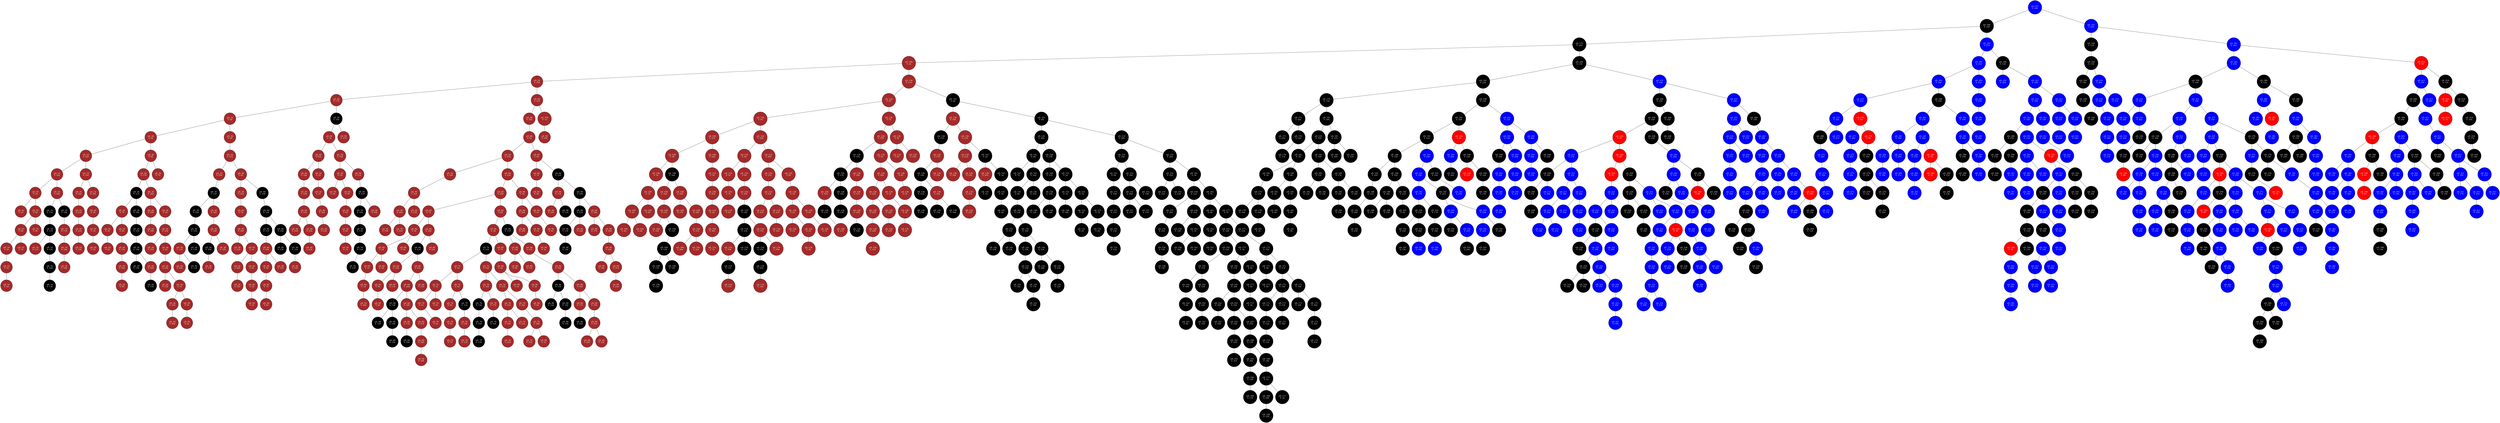 graph G {
	rankdir=TB;
	node [shape=circle];
	"0x61bb4c82b600" [label="nX: 321\nY: 264", color=black, fontcolor=white, style=filled, fillcolor=blue];
	"0x61bb4c82b600" -- "0x61bb4c842870";
	"0x61bb4c842870" [label="nX: 266\nY: 154", color=black, fontcolor=white, style=filled, fillcolor=black];
	"0x61bb4c842870" -- "0x61bb4c83ff70";
	"0x61bb4c83ff70" [label="nX: 171\nY: 244", color=black, fontcolor=white, style=filled, fillcolor=black];
	"0x61bb4c83ff70" -- "0x61bb4c848930";
	"0x61bb4c848930" [label="nX: 106\nY: 24", color=black, fontcolor=white, style=filled, fillcolor=brown];
	"0x61bb4c848930" -- "0x61bb4c820b50";
	"0x61bb4c820b50" [label="nX: 56\nY: 184", color=black, fontcolor=white, style=filled, fillcolor=brown];
	"0x61bb4c820b50" -- "0x61bb4c8413e0";
	"0x61bb4c8413e0" [label="nX: 46\nY: 174", color=black, fontcolor=white, style=filled, fillcolor=brown];
	"0x61bb4c8413e0" -- "0x61bb4c8321b0";
	"0x61bb4c8321b0" [label="nX: 36\nY: 84", color=black, fontcolor=white, style=filled, fillcolor=brown];
	"0x61bb4c8321b0" -- "0x61bb4c81f970";
	"0x61bb4c81f970" [label="nX: 26\nY: 44", color=black, fontcolor=white, style=filled, fillcolor=brown];
	"0x61bb4c81f970" -- "0x61bb4c860960";
	"0x61bb4c860960" [label="nX: 16\nY: 204", color=black, fontcolor=white, style=filled, fillcolor=brown];
	"0x61bb4c860960" -- "0x61bb4c819ee0";
	"0x61bb4c819ee0" [label="nX: 16\nY: 104", color=black, fontcolor=white, style=filled, fillcolor=brown];
	"0x61bb4c819ee0" -- "0x61bb4c84e4e0";
	"0x61bb4c84e4e0" [label="nX: 16\nY: 24", color=black, fontcolor=white, style=filled, fillcolor=brown];
	"0x61bb4c84e4e0" -- "0x61bb4c816180";
	"0x61bb4c816180" [label="nX: 16\nY: 14", color=black, fontcolor=white, style=filled, fillcolor=brown];
	"0x61bb4c84e4e0" -- "0x61bb4c85d9f0";
	"0x61bb4c85d9f0" [label="nX: 16\nY: 84", color=black, fontcolor=white, style=filled, fillcolor=brown];
	"0x61bb4c85d9f0" -- "0x61bb4c84d920";
	"0x61bb4c84d920" [label="nX: 16\nY: 64", color=black, fontcolor=white, style=filled, fillcolor=brown];
	"0x61bb4c84d920" -- "0x61bb4c83e1f0";
	"0x61bb4c83e1f0" [label="nX: 16\nY: 54", color=black, fontcolor=white, style=filled, fillcolor=brown];
	"0x61bb4c83e1f0" -- "0x61bb4c815800";
	"0x61bb4c815800" [label="nX: 16\nY: 34", color=black, fontcolor=white, style=filled, fillcolor=brown];
	"0x61bb4c815800" -- "0x61bb4c847250";
	"0x61bb4c847250" [label="nX: 16\nY: 44", color=black, fontcolor=white, style=filled, fillcolor=brown];
	"0x61bb4c84d920" -- "0x61bb4c856220";
	"0x61bb4c856220" [label="nX: 16\nY: 74", color=black, fontcolor=white, style=filled, fillcolor=brown];
	"0x61bb4c85d9f0" -- "0x61bb4c811ee0";
	"0x61bb4c811ee0" [label="nX: 16\nY: 94", color=black, fontcolor=white, style=filled, fillcolor=brown];
	"0x61bb4c819ee0" -- "0x61bb4c862df0";
	"0x61bb4c862df0" [label="nX: 16\nY: 164", color=black, fontcolor=white, style=filled, fillcolor=brown];
	"0x61bb4c862df0" -- "0x61bb4c823540";
	"0x61bb4c823540" [label="nX: 16\nY: 154", color=black, fontcolor=white, style=filled, fillcolor=black];
	"0x61bb4c823540" -- "0x61bb4c864e80";
	"0x61bb4c864e80" [label="nX: 16\nY: 114", color=black, fontcolor=white, style=filled, fillcolor=black];
	"0x61bb4c864e80" -- "0x61bb4c8490a0";
	"0x61bb4c8490a0" [label="nX: 16\nY: 114", color=black, fontcolor=white, style=filled, fillcolor=brown];
	"0x61bb4c864e80" -- "0x61bb4c84c3c0";
	"0x61bb4c84c3c0" [label="nX: 16\nY: 124", color=black, fontcolor=white, style=filled, fillcolor=black];
	"0x61bb4c84c3c0" -- "0x61bb4c84f460";
	"0x61bb4c84f460" [label="nX: 16\nY: 144", color=black, fontcolor=white, style=filled, fillcolor=black];
	"0x61bb4c84f460" -- "0x61bb4c842660";
	"0x61bb4c842660" [label="nX: 16\nY: 134", color=black, fontcolor=white, style=filled, fillcolor=black];
	"0x61bb4c862df0" -- "0x61bb4c851770";
	"0x61bb4c851770" [label="nX: 16\nY: 164", color=black, fontcolor=white, style=filled, fillcolor=black];
	"0x61bb4c851770" -- "0x61bb4c852a00";
	"0x61bb4c852a00" [label="nX: 16\nY: 174", color=black, fontcolor=white, style=filled, fillcolor=brown];
	"0x61bb4c852a00" -- "0x61bb4c815420";
	"0x61bb4c815420" [label="nX: 16\nY: 184", color=black, fontcolor=white, style=filled, fillcolor=brown];
	"0x61bb4c815420" -- "0x61bb4c843650";
	"0x61bb4c843650" [label="nX: 16\nY: 194", color=black, fontcolor=white, style=filled, fillcolor=brown];
	"0x61bb4c860960" -- "0x61bb4c8430f0";
	"0x61bb4c8430f0" [label="nX: 16\nY: 254", color=black, fontcolor=white, style=filled, fillcolor=brown];
	"0x61bb4c8430f0" -- "0x61bb4c8532a0";
	"0x61bb4c8532a0" [label="nX: 16\nY: 244", color=black, fontcolor=white, style=filled, fillcolor=brown];
	"0x61bb4c8532a0" -- "0x61bb4c81abf0";
	"0x61bb4c81abf0" [label="nX: 16\nY: 214", color=black, fontcolor=white, style=filled, fillcolor=brown];
	"0x61bb4c81abf0" -- "0x61bb4c866e20";
	"0x61bb4c866e20" [label="nX: 16\nY: 224", color=black, fontcolor=white, style=filled, fillcolor=brown];
	"0x61bb4c866e20" -- "0x61bb4c844260";
	"0x61bb4c844260" [label="nX: 16\nY: 234", color=black, fontcolor=white, style=filled, fillcolor=brown];
	"0x61bb4c8430f0" -- "0x61bb4c85acf0";
	"0x61bb4c85acf0" [label="nX: 16\nY: 264", color=black, fontcolor=white, style=filled, fillcolor=brown];
	"0x61bb4c85acf0" -- "0x61bb4c833400";
	"0x61bb4c833400" [label="nX: 26\nY: 34", color=black, fontcolor=white, style=filled, fillcolor=brown];
	"0x61bb4c833400" -- "0x61bb4c8278f0";
	"0x61bb4c8278f0" [label="nX: 26\nY: 14", color=black, fontcolor=white, style=filled, fillcolor=brown];
	"0x61bb4c8278f0" -- "0x61bb4c850920";
	"0x61bb4c850920" [label="nX: 26\nY: 24", color=black, fontcolor=white, style=filled, fillcolor=brown];
	"0x61bb4c81f970" -- "0x61bb4c85fa00";
	"0x61bb4c85fa00" [label="nX: 36\nY: 64", color=black, fontcolor=white, style=filled, fillcolor=brown];
	"0x61bb4c85fa00" -- "0x61bb4c85c900";
	"0x61bb4c85c900" [label="nX: 26\nY: 174", color=black, fontcolor=white, style=filled, fillcolor=brown];
	"0x61bb4c85c900" -- "0x61bb4c83b850";
	"0x61bb4c83b850" [label="nX: 26\nY: 114", color=black, fontcolor=white, style=filled, fillcolor=black];
	"0x61bb4c83b850" -- "0x61bb4c8264e0";
	"0x61bb4c8264e0" [label="nX: 26\nY: 74", color=black, fontcolor=white, style=filled, fillcolor=brown];
	"0x61bb4c8264e0" -- "0x61bb4c867fb0";
	"0x61bb4c867fb0" [label="nX: 26\nY: 54", color=black, fontcolor=white, style=filled, fillcolor=brown];
	"0x61bb4c867fb0" -- "0x61bb4c83a380";
	"0x61bb4c83a380" [label="nX: 26\nY: 64", color=black, fontcolor=white, style=filled, fillcolor=brown];
	"0x61bb4c8264e0" -- "0x61bb4c82d160";
	"0x61bb4c82d160" [label="nX: 26\nY: 84", color=black, fontcolor=white, style=filled, fillcolor=brown];
	"0x61bb4c82d160" -- "0x61bb4c828970";
	"0x61bb4c828970" [label="nX: 26\nY: 114", color=black, fontcolor=white, style=filled, fillcolor=brown];
	"0x61bb4c828970" -- "0x61bb4c825830";
	"0x61bb4c825830" [label="nX: 26\nY: 104", color=black, fontcolor=white, style=filled, fillcolor=brown];
	"0x61bb4c825830" -- "0x61bb4c848390";
	"0x61bb4c848390" [label="nX: 26\nY: 94", color=black, fontcolor=white, style=filled, fillcolor=brown];
	"0x61bb4c83b850" -- "0x61bb4c86add0";
	"0x61bb4c86add0" [label="nX: 26\nY: 164", color=black, fontcolor=white, style=filled, fillcolor=black];
	"0x61bb4c86add0" -- "0x61bb4c858350";
	"0x61bb4c858350" [label="nX: 26\nY: 124", color=black, fontcolor=white, style=filled, fillcolor=black];
	"0x61bb4c858350" -- "0x61bb4c8378e0";
	"0x61bb4c8378e0" [label="nX: 26\nY: 144", color=black, fontcolor=white, style=filled, fillcolor=black];
	"0x61bb4c8378e0" -- "0x61bb4c835780";
	"0x61bb4c835780" [label="nX: 26\nY: 134", color=black, fontcolor=white, style=filled, fillcolor=black];
	"0x61bb4c8378e0" -- "0x61bb4c83a9f0";
	"0x61bb4c83a9f0" [label="nX: 26\nY: 164", color=black, fontcolor=white, style=filled, fillcolor=brown];
	"0x61bb4c83a9f0" -- "0x61bb4c815cc0";
	"0x61bb4c815cc0" [label="nX: 26\nY: 154", color=black, fontcolor=white, style=filled, fillcolor=black];
	"0x61bb4c85c900" -- "0x61bb4c869bd0";
	"0x61bb4c869bd0" [label="nX: 26\nY: 204", color=black, fontcolor=white, style=filled, fillcolor=brown];
	"0x61bb4c869bd0" -- "0x61bb4c8273f0";
	"0x61bb4c8273f0" [label="nX: 26\nY: 184", color=black, fontcolor=white, style=filled, fillcolor=brown];
	"0x61bb4c8273f0" -- "0x61bb4c82eb60";
	"0x61bb4c82eb60" [label="nX: 26\nY: 194", color=black, fontcolor=white, style=filled, fillcolor=brown];
	"0x61bb4c869bd0" -- "0x61bb4c8384a0";
	"0x61bb4c8384a0" [label="nX: 36\nY: 54", color=black, fontcolor=white, style=filled, fillcolor=brown];
	"0x61bb4c8384a0" -- "0x61bb4c8361b0";
	"0x61bb4c8361b0" [label="nX: 26\nY: 224", color=black, fontcolor=white, style=filled, fillcolor=brown];
	"0x61bb4c8361b0" -- "0x61bb4c839930";
	"0x61bb4c839930" [label="nX: 26\nY: 214", color=black, fontcolor=white, style=filled, fillcolor=brown];
	"0x61bb4c8361b0" -- "0x61bb4c859200";
	"0x61bb4c859200" [label="nX: 36\nY: 44", color=black, fontcolor=white, style=filled, fillcolor=brown];
	"0x61bb4c859200" -- "0x61bb4c82a1b0";
	"0x61bb4c82a1b0" [label="nX: 26\nY: 244", color=black, fontcolor=white, style=filled, fillcolor=brown];
	"0x61bb4c82a1b0" -- "0x61bb4c818de0";
	"0x61bb4c818de0" [label="nX: 26\nY: 234", color=black, fontcolor=white, style=filled, fillcolor=brown];
	"0x61bb4c82a1b0" -- "0x61bb4c81ffd0";
	"0x61bb4c81ffd0" [label="nX: 36\nY: 14", color=black, fontcolor=white, style=filled, fillcolor=brown];
	"0x61bb4c81ffd0" -- "0x61bb4c831620";
	"0x61bb4c831620" [label="nX: 26\nY: 254", color=black, fontcolor=white, style=filled, fillcolor=brown];
	"0x61bb4c831620" -- "0x61bb4c8190b0";
	"0x61bb4c8190b0" [label="nX: 26\nY: 264", color=black, fontcolor=white, style=filled, fillcolor=brown];
	"0x61bb4c81ffd0" -- "0x61bb4c81f490";
	"0x61bb4c81f490" [label="nX: 36\nY: 34", color=black, fontcolor=white, style=filled, fillcolor=brown];
	"0x61bb4c81f490" -- "0x61bb4c831240";
	"0x61bb4c831240" [label="nX: 36\nY: 24", color=black, fontcolor=white, style=filled, fillcolor=brown];
	"0x61bb4c85fa00" -- "0x61bb4c831980";
	"0x61bb4c831980" [label="nX: 36\nY: 74", color=black, fontcolor=white, style=filled, fillcolor=brown];
	"0x61bb4c8321b0" -- "0x61bb4c85a3d0";
	"0x61bb4c85a3d0" [label="nX: 36\nY: 94", color=black, fontcolor=white, style=filled, fillcolor=brown];
	"0x61bb4c85a3d0" -- "0x61bb4c81a090";
	"0x61bb4c81a090" [label="nX: 36\nY: 214", color=black, fontcolor=white, style=filled, fillcolor=brown];
	"0x61bb4c81a090" -- "0x61bb4c866770";
	"0x61bb4c866770" [label="nX: 36\nY: 204", color=black, fontcolor=white, style=filled, fillcolor=brown];
	"0x61bb4c866770" -- "0x61bb4c826a00";
	"0x61bb4c826a00" [label="nX: 36\nY: 154", color=black, fontcolor=white, style=filled, fillcolor=black];
	"0x61bb4c826a00" -- "0x61bb4c820410";
	"0x61bb4c820410" [label="nX: 36\nY: 144", color=black, fontcolor=white, style=filled, fillcolor=black];
	"0x61bb4c820410" -- "0x61bb4c8330f0";
	"0x61bb4c8330f0" [label="nX: 36\nY: 124", color=black, fontcolor=white, style=filled, fillcolor=black];
	"0x61bb4c8330f0" -- "0x61bb4c846d80";
	"0x61bb4c846d80" [label="nX: 36\nY: 114", color=black, fontcolor=white, style=filled, fillcolor=brown];
	"0x61bb4c846d80" -- "0x61bb4c840b30";
	"0x61bb4c840b30" [label="nX: 36\nY: 104", color=black, fontcolor=white, style=filled, fillcolor=brown];
	"0x61bb4c846d80" -- "0x61bb4c828300";
	"0x61bb4c828300" [label="nX: 36\nY: 114", color=black, fontcolor=white, style=filled, fillcolor=black];
	"0x61bb4c8330f0" -- "0x61bb4c8268e0";
	"0x61bb4c8268e0" [label="nX: 36\nY: 134", color=black, fontcolor=white, style=filled, fillcolor=black];
	"0x61bb4c826a00" -- "0x61bb4c861390";
	"0x61bb4c861390" [label="nX: 36\nY: 164", color=black, fontcolor=white, style=filled, fillcolor=brown];
	"0x61bb4c861390" -- "0x61bb4c829b10";
	"0x61bb4c829b10" [label="nX: 36\nY: 184", color=black, fontcolor=white, style=filled, fillcolor=brown];
	"0x61bb4c829b10" -- "0x61bb4c82a4a0";
	"0x61bb4c82a4a0" [label="nX: 36\nY: 164", color=black, fontcolor=white, style=filled, fillcolor=black];
	"0x61bb4c82a4a0" -- "0x61bb4c839fd0";
	"0x61bb4c839fd0" [label="nX: 36\nY: 174", color=black, fontcolor=white, style=filled, fillcolor=brown];
	"0x61bb4c829b10" -- "0x61bb4c83e040";
	"0x61bb4c83e040" [label="nX: 36\nY: 194", color=black, fontcolor=white, style=filled, fillcolor=brown];
	"0x61bb4c81a090" -- "0x61bb4c820fa0";
	"0x61bb4c820fa0" [label="nX: 46\nY: 64", color=black, fontcolor=white, style=filled, fillcolor=brown];
	"0x61bb4c820fa0" -- "0x61bb4c8550c0";
	"0x61bb4c8550c0" [label="nX: 36\nY: 224", color=black, fontcolor=white, style=filled, fillcolor=brown];
	"0x61bb4c8550c0" -- "0x61bb4c869fb0";
	"0x61bb4c869fb0" [label="nX: 46\nY: 54", color=black, fontcolor=white, style=filled, fillcolor=brown];
	"0x61bb4c869fb0" -- "0x61bb4c85f590";
	"0x61bb4c85f590" [label="nX: 36\nY: 244", color=black, fontcolor=white, style=filled, fillcolor=brown];
	"0x61bb4c85f590" -- "0x61bb4c823190";
	"0x61bb4c823190" [label="nX: 36\nY: 234", color=black, fontcolor=white, style=filled, fillcolor=brown];
	"0x61bb4c85f590" -- "0x61bb4c84f890";
	"0x61bb4c84f890" [label="nX: 46\nY: 14", color=black, fontcolor=white, style=filled, fillcolor=brown];
	"0x61bb4c84f890" -- "0x61bb4c85b200";
	"0x61bb4c85b200" [label="nX: 36\nY: 264", color=black, fontcolor=white, style=filled, fillcolor=brown];
	"0x61bb4c85b200" -- "0x61bb4c82c4f0";
	"0x61bb4c82c4f0" [label="nX: 36\nY: 254", color=black, fontcolor=white, style=filled, fillcolor=brown];
	"0x61bb4c84f890" -- "0x61bb4c841230";
	"0x61bb4c841230" [label="nX: 46\nY: 44", color=black, fontcolor=white, style=filled, fillcolor=brown];
	"0x61bb4c841230" -- "0x61bb4c868400";
	"0x61bb4c868400" [label="nX: 46\nY: 34", color=black, fontcolor=white, style=filled, fillcolor=brown];
	"0x61bb4c868400" -- "0x61bb4c836000";
	"0x61bb4c836000" [label="nX: 46\nY: 24", color=black, fontcolor=white, style=filled, fillcolor=brown];
	"0x61bb4c820fa0" -- "0x61bb4c82e860";
	"0x61bb4c82e860" [label="nX: 46\nY: 164", color=black, fontcolor=white, style=filled, fillcolor=black];
	"0x61bb4c82e860" -- "0x61bb4c85d800";
	"0x61bb4c85d800" [label="nX: 46\nY: 124", color=black, fontcolor=white, style=filled, fillcolor=black];
	"0x61bb4c85d800" -- "0x61bb4c836560";
	"0x61bb4c836560" [label="nX: 46\nY: 114", color=black, fontcolor=white, style=filled, fillcolor=black];
	"0x61bb4c836560" -- "0x61bb4c82a000";
	"0x61bb4c82a000" [label="nX: 46\nY: 104", color=black, fontcolor=white, style=filled, fillcolor=brown];
	"0x61bb4c82a000" -- "0x61bb4c857d10";
	"0x61bb4c857d10" [label="nX: 46\nY: 94", color=black, fontcolor=white, style=filled, fillcolor=brown];
	"0x61bb4c857d10" -- "0x61bb4c83cad0";
	"0x61bb4c83cad0" [label="nX: 46\nY: 74", color=black, fontcolor=white, style=filled, fillcolor=brown];
	"0x61bb4c83cad0" -- "0x61bb4c84af60";
	"0x61bb4c84af60" [label="nX: 46\nY: 84", color=black, fontcolor=white, style=filled, fillcolor=brown];
	"0x61bb4c82a000" -- "0x61bb4c853d10";
	"0x61bb4c853d10" [label="nX: 46\nY: 114", color=black, fontcolor=white, style=filled, fillcolor=brown];
	"0x61bb4c85d800" -- "0x61bb4c851180";
	"0x61bb4c851180" [label="nX: 46\nY: 144", color=black, fontcolor=white, style=filled, fillcolor=black];
	"0x61bb4c851180" -- "0x61bb4c834170";
	"0x61bb4c834170" [label="nX: 46\nY: 134", color=black, fontcolor=white, style=filled, fillcolor=black];
	"0x61bb4c851180" -- "0x61bb4c863f00";
	"0x61bb4c863f00" [label="nX: 46\nY: 154", color=black, fontcolor=white, style=filled, fillcolor=black];
	"0x61bb4c863f00" -- "0x61bb4c840630";
	"0x61bb4c840630" [label="nX: 46\nY: 164", color=black, fontcolor=white, style=filled, fillcolor=brown];
	"0x61bb4c8413e0" -- "0x61bb4c82cad0";
	"0x61bb4c82cad0" [label="nX: 56\nY: 164", color=black, fontcolor=white, style=filled, fillcolor=black];
	"0x61bb4c82cad0" -- "0x61bb4c8134b0";
	"0x61bb4c8134b0" [label="nX: 56\nY: 34", color=black, fontcolor=white, style=filled, fillcolor=brown];
	"0x61bb4c8134b0" -- "0x61bb4c851fc0";
	"0x61bb4c851fc0" [label="nX: 46\nY: 244", color=black, fontcolor=white, style=filled, fillcolor=brown];
	"0x61bb4c851fc0" -- "0x61bb4c850770";
	"0x61bb4c850770" [label="nX: 46\nY: 184", color=black, fontcolor=white, style=filled, fillcolor=brown];
	"0x61bb4c850770" -- "0x61bb4c865d80";
	"0x61bb4c865d80" [label="nX: 46\nY: 194", color=black, fontcolor=white, style=filled, fillcolor=brown];
	"0x61bb4c865d80" -- "0x61bb4c81b9f0";
	"0x61bb4c81b9f0" [label="nX: 46\nY: 214", color=black, fontcolor=white, style=filled, fillcolor=brown];
	"0x61bb4c81b9f0" -- "0x61bb4c86b460";
	"0x61bb4c86b460" [label="nX: 46\nY: 204", color=black, fontcolor=white, style=filled, fillcolor=brown];
	"0x61bb4c81b9f0" -- "0x61bb4c854c40";
	"0x61bb4c854c40" [label="nX: 46\nY: 234", color=black, fontcolor=white, style=filled, fillcolor=brown];
	"0x61bb4c854c40" -- "0x61bb4c83ba40";
	"0x61bb4c83ba40" [label="nX: 46\nY: 224", color=black, fontcolor=white, style=filled, fillcolor=brown];
	"0x61bb4c851fc0" -- "0x61bb4c822110";
	"0x61bb4c822110" [label="nX: 56\nY: 24", color=black, fontcolor=white, style=filled, fillcolor=brown];
	"0x61bb4c822110" -- "0x61bb4c837ec0";
	"0x61bb4c837ec0" [label="nX: 56\nY: 14", color=black, fontcolor=white, style=filled, fillcolor=brown];
	"0x61bb4c837ec0" -- "0x61bb4c824c30";
	"0x61bb4c824c30" [label="nX: 46\nY: 264", color=black, fontcolor=white, style=filled, fillcolor=brown];
	"0x61bb4c824c30" -- "0x61bb4c84a560";
	"0x61bb4c84a560" [label="nX: 46\nY: 254", color=black, fontcolor=white, style=filled, fillcolor=brown];
	"0x61bb4c8134b0" -- "0x61bb4c814490";
	"0x61bb4c814490" [label="nX: 56\nY: 104", color=black, fontcolor=white, style=filled, fillcolor=brown];
	"0x61bb4c814490" -- "0x61bb4c8598e0";
	"0x61bb4c8598e0" [label="nX: 56\nY: 54", color=black, fontcolor=white, style=filled, fillcolor=brown];
	"0x61bb4c8598e0" -- "0x61bb4c85df30";
	"0x61bb4c85df30" [label="nX: 56\nY: 44", color=black, fontcolor=white, style=filled, fillcolor=brown];
	"0x61bb4c8598e0" -- "0x61bb4c823460";
	"0x61bb4c823460" [label="nX: 56\nY: 94", color=black, fontcolor=white, style=filled, fillcolor=brown];
	"0x61bb4c823460" -- "0x61bb4c834fc0";
	"0x61bb4c834fc0" [label="nX: 56\nY: 84", color=black, fontcolor=white, style=filled, fillcolor=brown];
	"0x61bb4c834fc0" -- "0x61bb4c843390";
	"0x61bb4c843390" [label="nX: 56\nY: 64", color=black, fontcolor=white, style=filled, fillcolor=brown];
	"0x61bb4c843390" -- "0x61bb4c844410";
	"0x61bb4c844410" [label="nX: 56\nY: 74", color=black, fontcolor=white, style=filled, fillcolor=brown];
	"0x61bb4c814490" -- "0x61bb4c825fe0";
	"0x61bb4c825fe0" [label="nX: 56\nY: 114", color=black, fontcolor=white, style=filled, fillcolor=brown];
	"0x61bb4c825fe0" -- "0x61bb4c866280";
	"0x61bb4c866280" [label="nX: 56\nY: 154", color=black, fontcolor=white, style=filled, fillcolor=black];
	"0x61bb4c866280" -- "0x61bb4c824e20";
	"0x61bb4c824e20" [label="nX: 56\nY: 144", color=black, fontcolor=white, style=filled, fillcolor=black];
	"0x61bb4c824e20" -- "0x61bb4c81c6e0";
	"0x61bb4c81c6e0" [label="nX: 56\nY: 134", color=black, fontcolor=white, style=filled, fillcolor=black];
	"0x61bb4c81c6e0" -- "0x61bb4c812b50";
	"0x61bb4c812b50" [label="nX: 56\nY: 114", color=black, fontcolor=white, style=filled, fillcolor=black];
	"0x61bb4c812b50" -- "0x61bb4c861960";
	"0x61bb4c861960" [label="nX: 56\nY: 124", color=black, fontcolor=white, style=filled, fillcolor=black];
	"0x61bb4c866280" -- "0x61bb4c85bdb0";
	"0x61bb4c85bdb0" [label="nX: 56\nY: 164", color=black, fontcolor=white, style=filled, fillcolor=brown];
	"0x61bb4c82cad0" -- "0x61bb4c840270";
	"0x61bb4c840270" [label="nX: 56\nY: 174", color=black, fontcolor=white, style=filled, fillcolor=brown];
	"0x61bb4c820b50" -- "0x61bb4c84dd00";
	"0x61bb4c84dd00" [label="nX: 96\nY: 254", color=black, fontcolor=white, style=filled, fillcolor=brown];
	"0x61bb4c84dd00" -- "0x61bb4c82add0";
	"0x61bb4c82add0" [label="nX: 96\nY: 244", color=black, fontcolor=white, style=filled, fillcolor=brown];
	"0x61bb4c82add0" -- "0x61bb4c857820";
	"0x61bb4c857820" [label="nX: 96\nY: 64", color=black, fontcolor=white, style=filled, fillcolor=brown];
	"0x61bb4c857820" -- "0x61bb4c855c60";
	"0x61bb4c855c60" [label="nX: 56\nY: 254", color=black, fontcolor=white, style=filled, fillcolor=brown];
	"0x61bb4c855c60" -- "0x61bb4c820180";
	"0x61bb4c820180" [label="nX: 56\nY: 244", color=black, fontcolor=white, style=filled, fillcolor=brown];
	"0x61bb4c820180" -- "0x61bb4c838ab0";
	"0x61bb4c838ab0" [label="nX: 56\nY: 224", color=black, fontcolor=white, style=filled, fillcolor=brown];
	"0x61bb4c838ab0" -- "0x61bb4c81a720";
	"0x61bb4c81a720" [label="nX: 56\nY: 204", color=black, fontcolor=white, style=filled, fillcolor=brown];
	"0x61bb4c81a720" -- "0x61bb4c819260";
	"0x61bb4c819260" [label="nX: 56\nY: 194", color=black, fontcolor=white, style=filled, fillcolor=brown];
	"0x61bb4c81a720" -- "0x61bb4c86a870";
	"0x61bb4c86a870" [label="nX: 56\nY: 214", color=black, fontcolor=white, style=filled, fillcolor=brown];
	"0x61bb4c838ab0" -- "0x61bb4c84a820";
	"0x61bb4c84a820" [label="nX: 56\nY: 234", color=black, fontcolor=white, style=filled, fillcolor=brown];
	"0x61bb4c855c60" -- "0x61bb4c8188f0";
	"0x61bb4c8188f0" [label="nX: 86\nY: 244", color=black, fontcolor=white, style=filled, fillcolor=brown];
	"0x61bb4c8188f0" -- "0x61bb4c83e7f0";
	"0x61bb4c83e7f0" [label="nX: 66\nY: 264", color=black, fontcolor=white, style=filled, fillcolor=brown];
	"0x61bb4c83e7f0" -- "0x61bb4c8317d0";
	"0x61bb4c8317d0" [label="nX: 66\nY: 74", color=black, fontcolor=white, style=filled, fillcolor=brown];
	"0x61bb4c8317d0" -- "0x61bb4c81dc20";
	"0x61bb4c81dc20" [label="nX: 66\nY: 54", color=black, fontcolor=white, style=filled, fillcolor=brown];
	"0x61bb4c81dc20" -- "0x61bb4c839ae0";
	"0x61bb4c839ae0" [label="nX: 66\nY: 34", color=black, fontcolor=white, style=filled, fillcolor=brown];
	"0x61bb4c839ae0" -- "0x61bb4c85bc00";
	"0x61bb4c85bc00" [label="nX: 66\nY: 24", color=black, fontcolor=white, style=filled, fillcolor=brown];
	"0x61bb4c85bc00" -- "0x61bb4c83eec0";
	"0x61bb4c83eec0" [label="nX: 66\nY: 14", color=black, fontcolor=white, style=filled, fillcolor=brown];
	"0x61bb4c83eec0" -- "0x61bb4c831f10";
	"0x61bb4c831f10" [label="nX: 56\nY: 264", color=black, fontcolor=white, style=filled, fillcolor=brown];
	"0x61bb4c839ae0" -- "0x61bb4c862630";
	"0x61bb4c862630" [label="nX: 66\nY: 44", color=black, fontcolor=white, style=filled, fillcolor=brown];
	"0x61bb4c81dc20" -- "0x61bb4c83dda0";
	"0x61bb4c83dda0" [label="nX: 66\nY: 64", color=black, fontcolor=white, style=filled, fillcolor=brown];
	"0x61bb4c8317d0" -- "0x61bb4c858e20";
	"0x61bb4c858e20" [label="nX: 66\nY: 244", color=black, fontcolor=white, style=filled, fillcolor=brown];
	"0x61bb4c858e20" -- "0x61bb4c859fb0";
	"0x61bb4c859fb0" [label="nX: 66\nY: 114", color=black, fontcolor=white, style=filled, fillcolor=black];
	"0x61bb4c859fb0" -- "0x61bb4c861880";
	"0x61bb4c861880" [label="nX: 66\nY: 104", color=black, fontcolor=white, style=filled, fillcolor=brown];
	"0x61bb4c861880" -- "0x61bb4c82ee30";
	"0x61bb4c82ee30" [label="nX: 66\nY: 94", color=black, fontcolor=white, style=filled, fillcolor=brown];
	"0x61bb4c82ee30" -- "0x61bb4c829720";
	"0x61bb4c829720" [label="nX: 66\nY: 84", color=black, fontcolor=white, style=filled, fillcolor=brown];
	"0x61bb4c861880" -- "0x61bb4c821b20";
	"0x61bb4c821b20" [label="nX: 66\nY: 114", color=black, fontcolor=white, style=filled, fillcolor=brown];
	"0x61bb4c859fb0" -- "0x61bb4c83b3c0";
	"0x61bb4c83b3c0" [label="nX: 66\nY: 224", color=black, fontcolor=white, style=filled, fillcolor=brown];
	"0x61bb4c83b3c0" -- "0x61bb4c851480";
	"0x61bb4c851480" [label="nX: 66\nY: 164", color=black, fontcolor=white, style=filled, fillcolor=brown];
	"0x61bb4c851480" -- "0x61bb4c833d90";
	"0x61bb4c833d90" [label="nX: 66\nY: 134", color=black, fontcolor=white, style=filled, fillcolor=black];
	"0x61bb4c833d90" -- "0x61bb4c818ec0";
	"0x61bb4c818ec0" [label="nX: 66\nY: 124", color=black, fontcolor=white, style=filled, fillcolor=black];
	"0x61bb4c833d90" -- "0x61bb4c855d40";
	"0x61bb4c855d40" [label="nX: 66\nY: 144", color=black, fontcolor=white, style=filled, fillcolor=black];
	"0x61bb4c855d40" -- "0x61bb4c830d80";
	"0x61bb4c830d80" [label="nX: 66\nY: 154", color=black, fontcolor=white, style=filled, fillcolor=black];
	"0x61bb4c851480" -- "0x61bb4c83f770";
	"0x61bb4c83f770" [label="nX: 66\nY: 184", color=black, fontcolor=white, style=filled, fillcolor=brown];
	"0x61bb4c83f770" -- "0x61bb4c84ea40";
	"0x61bb4c84ea40" [label="nX: 66\nY: 174", color=black, fontcolor=white, style=filled, fillcolor=brown];
	"0x61bb4c84ea40" -- "0x61bb4c83e2d0";
	"0x61bb4c83e2d0" [label="nX: 66\nY: 164", color=black, fontcolor=white, style=filled, fillcolor=black];
	"0x61bb4c83f770" -- "0x61bb4c852760";
	"0x61bb4c852760" [label="nX: 66\nY: 214", color=black, fontcolor=white, style=filled, fillcolor=brown];
	"0x61bb4c852760" -- "0x61bb4c83c800";
	"0x61bb4c83c800" [label="nX: 66\nY: 204", color=black, fontcolor=white, style=filled, fillcolor=brown];
	"0x61bb4c83c800" -- "0x61bb4c81fd30";
	"0x61bb4c81fd30" [label="nX: 66\nY: 194", color=black, fontcolor=white, style=filled, fillcolor=brown];
	"0x61bb4c83b3c0" -- "0x61bb4c834360";
	"0x61bb4c834360" [label="nX: 66\nY: 234", color=black, fontcolor=white, style=filled, fillcolor=brown];
	"0x61bb4c858e20" -- "0x61bb4c831090";
	"0x61bb4c831090" [label="nX: 66\nY: 254", color=black, fontcolor=white, style=filled, fillcolor=brown];
	"0x61bb4c83e7f0" -- "0x61bb4c8557e0";
	"0x61bb4c8557e0" [label="nX: 86\nY: 84", color=black, fontcolor=white, style=filled, fillcolor=brown];
	"0x61bb4c8557e0" -- "0x61bb4c823f40";
	"0x61bb4c823f40" [label="nX: 86\nY: 24", color=black, fontcolor=white, style=filled, fillcolor=brown];
	"0x61bb4c823f40" -- "0x61bb4c81aa00";
	"0x61bb4c81aa00" [label="nX: 76\nY: 124", color=black, fontcolor=white, style=filled, fillcolor=black];
	"0x61bb4c81aa00" -- "0x61bb4c81f2e0";
	"0x61bb4c81f2e0" [label="nX: 76\nY: 54", color=black, fontcolor=white, style=filled, fillcolor=brown];
	"0x61bb4c81f2e0" -- "0x61bb4c81a450";
	"0x61bb4c81a450" [label="nX: 76\nY: 34", color=black, fontcolor=white, style=filled, fillcolor=brown];
	"0x61bb4c81a450" -- "0x61bb4c85e870";
	"0x61bb4c85e870" [label="nX: 76\nY: 14", color=black, fontcolor=white, style=filled, fillcolor=brown];
	"0x61bb4c85e870" -- "0x61bb4c818630";
	"0x61bb4c818630" [label="nX: 76\nY: 24", color=black, fontcolor=white, style=filled, fillcolor=brown];
	"0x61bb4c81a450" -- "0x61bb4c816c80";
	"0x61bb4c816c80" [label="nX: 76\nY: 44", color=black, fontcolor=white, style=filled, fillcolor=brown];
	"0x61bb4c81f2e0" -- "0x61bb4c852db0";
	"0x61bb4c852db0" [label="nX: 76\nY: 94", color=black, fontcolor=white, style=filled, fillcolor=brown];
	"0x61bb4c852db0" -- "0x61bb4c845930";
	"0x61bb4c845930" [label="nX: 76\nY: 84", color=black, fontcolor=white, style=filled, fillcolor=brown];
	"0x61bb4c845930" -- "0x61bb4c86b0b0";
	"0x61bb4c86b0b0" [label="nX: 76\nY: 64", color=black, fontcolor=white, style=filled, fillcolor=brown];
	"0x61bb4c86b0b0" -- "0x61bb4c8326c0";
	"0x61bb4c8326c0" [label="nX: 76\nY: 74", color=black, fontcolor=white, style=filled, fillcolor=brown];
	"0x61bb4c852db0" -- "0x61bb4c843d20";
	"0x61bb4c843d20" [label="nX: 76\nY: 114", color=black, fontcolor=white, style=filled, fillcolor=black];
	"0x61bb4c843d20" -- "0x61bb4c86a5a0";
	"0x61bb4c86a5a0" [label="nX: 76\nY: 104", color=black, fontcolor=white, style=filled, fillcolor=brown];
	"0x61bb4c86a5a0" -- "0x61bb4c84b320";
	"0x61bb4c84b320" [label="nX: 76\nY: 114", color=black, fontcolor=white, style=filled, fillcolor=brown];
	"0x61bb4c81aa00" -- "0x61bb4c812e30";
	"0x61bb4c812e30" [label="nX: 76\nY: 184", color=black, fontcolor=white, style=filled, fillcolor=brown];
	"0x61bb4c812e30" -- "0x61bb4c819530";
	"0x61bb4c819530" [label="nX: 76\nY: 164", color=black, fontcolor=white, style=filled, fillcolor=brown];
	"0x61bb4c819530" -- "0x61bb4c83e9e0";
	"0x61bb4c83e9e0" [label="nX: 76\nY: 134", color=black, fontcolor=white, style=filled, fillcolor=black];
	"0x61bb4c83e9e0" -- "0x61bb4c8631f0";
	"0x61bb4c8631f0" [label="nX: 76\nY: 144", color=black, fontcolor=white, style=filled, fillcolor=black];
	"0x61bb4c8631f0" -- "0x61bb4c820640";
	"0x61bb4c820640" [label="nX: 76\nY: 154", color=black, fontcolor=white, style=filled, fillcolor=black];
	"0x61bb4c819530" -- "0x61bb4c838d80";
	"0x61bb4c838d80" [label="nX: 76\nY: 174", color=black, fontcolor=white, style=filled, fillcolor=brown];
	"0x61bb4c838d80" -- "0x61bb4c844070";
	"0x61bb4c844070" [label="nX: 76\nY: 164", color=black, fontcolor=white, style=filled, fillcolor=black];
	"0x61bb4c812e30" -- "0x61bb4c82dfb0";
	"0x61bb4c82dfb0" [label="nX: 76\nY: 234", color=black, fontcolor=white, style=filled, fillcolor=brown];
	"0x61bb4c82dfb0" -- "0x61bb4c81bba0";
	"0x61bb4c81bba0" [label="nX: 76\nY: 214", color=black, fontcolor=white, style=filled, fillcolor=brown];
	"0x61bb4c81bba0" -- "0x61bb4c834600";
	"0x61bb4c834600" [label="nX: 76\nY: 194", color=black, fontcolor=white, style=filled, fillcolor=brown];
	"0x61bb4c834600" -- "0x61bb4c822720";
	"0x61bb4c822720" [label="nX: 76\nY: 204", color=black, fontcolor=white, style=filled, fillcolor=brown];
	"0x61bb4c81bba0" -- "0x61bb4c8469f0";
	"0x61bb4c8469f0" [label="nX: 76\nY: 224", color=black, fontcolor=white, style=filled, fillcolor=brown];
	"0x61bb4c82dfb0" -- "0x61bb4c845660";
	"0x61bb4c845660" [label="nX: 76\nY: 244", color=black, fontcolor=white, style=filled, fillcolor=brown];
	"0x61bb4c845660" -- "0x61bb4c8373f0";
	"0x61bb4c8373f0" [label="nX: 76\nY: 264", color=black, fontcolor=white, style=filled, fillcolor=brown];
	"0x61bb4c8373f0" -- "0x61bb4c84ed10";
	"0x61bb4c84ed10" [label="nX: 76\nY: 254", color=black, fontcolor=white, style=filled, fillcolor=brown];
	"0x61bb4c8373f0" -- "0x61bb4c842250";
	"0x61bb4c842250" [label="nX: 86\nY: 14", color=black, fontcolor=white, style=filled, fillcolor=brown];
	"0x61bb4c823f40" -- "0x61bb4c822ef0";
	"0x61bb4c822ef0" [label="nX: 86\nY: 74", color=black, fontcolor=white, style=filled, fillcolor=brown];
	"0x61bb4c822ef0" -- "0x61bb4c834bf0";
	"0x61bb4c834bf0" [label="nX: 86\nY: 44", color=black, fontcolor=white, style=filled, fillcolor=brown];
	"0x61bb4c834bf0" -- "0x61bb4c83a530";
	"0x61bb4c83a530" [label="nX: 86\nY: 34", color=black, fontcolor=white, style=filled, fillcolor=brown];
	"0x61bb4c834bf0" -- "0x61bb4c828130";
	"0x61bb4c828130" [label="nX: 86\nY: 54", color=black, fontcolor=white, style=filled, fillcolor=brown];
	"0x61bb4c828130" -- "0x61bb4c8131f0";
	"0x61bb4c8131f0" [label="nX: 86\nY: 64", color=black, fontcolor=white, style=filled, fillcolor=brown];
	"0x61bb4c8557e0" -- "0x61bb4c815de0";
	"0x61bb4c815de0" [label="nX: 86\nY: 114", color=black, fontcolor=white, style=filled, fillcolor=black];
	"0x61bb4c815de0" -- "0x61bb4c820df0";
	"0x61bb4c820df0" [label="nX: 86\nY: 104", color=black, fontcolor=white, style=filled, fillcolor=brown];
	"0x61bb4c820df0" -- "0x61bb4c836870";
	"0x61bb4c836870" [label="nX: 86\nY: 94", color=black, fontcolor=white, style=filled, fillcolor=brown];
	"0x61bb4c820df0" -- "0x61bb4c81f010";
	"0x61bb4c81f010" [label="nX: 86\nY: 114", color=black, fontcolor=white, style=filled, fillcolor=brown];
	"0x61bb4c815de0" -- "0x61bb4c8693b0";
	"0x61bb4c8693b0" [label="nX: 86\nY: 234", color=black, fontcolor=white, style=filled, fillcolor=brown];
	"0x61bb4c8693b0" -- "0x61bb4c831b30";
	"0x61bb4c831b30" [label="nX: 86\nY: 164", color=black, fontcolor=white, style=filled, fillcolor=brown];
	"0x61bb4c831b30" -- "0x61bb4c840e30";
	"0x61bb4c840e30" [label="nX: 86\nY: 134", color=black, fontcolor=white, style=filled, fillcolor=black];
	"0x61bb4c840e30" -- "0x61bb4c860fa0";
	"0x61bb4c860fa0" [label="nX: 86\nY: 124", color=black, fontcolor=white, style=filled, fillcolor=black];
	"0x61bb4c840e30" -- "0x61bb4c841d90";
	"0x61bb4c841d90" [label="nX: 86\nY: 144", color=black, fontcolor=white, style=filled, fillcolor=black];
	"0x61bb4c841d90" -- "0x61bb4c860c80";
	"0x61bb4c860c80" [label="nX: 86\nY: 154", color=black, fontcolor=white, style=filled, fillcolor=black];
	"0x61bb4c831b30" -- "0x61bb4c85c170";
	"0x61bb4c85c170" [label="nX: 86\nY: 184", color=black, fontcolor=white, style=filled, fillcolor=brown];
	"0x61bb4c85c170" -- "0x61bb4c85c520";
	"0x61bb4c85c520" [label="nX: 86\nY: 174", color=black, fontcolor=white, style=filled, fillcolor=brown];
	"0x61bb4c85c520" -- "0x61bb4c845b00";
	"0x61bb4c845b00" [label="nX: 86\nY: 164", color=black, fontcolor=white, style=filled, fillcolor=black];
	"0x61bb4c85c170" -- "0x61bb4c824630";
	"0x61bb4c824630" [label="nX: 86\nY: 194", color=black, fontcolor=white, style=filled, fillcolor=brown];
	"0x61bb4c824630" -- "0x61bb4c81d460";
	"0x61bb4c81d460" [label="nX: 86\nY: 214", color=black, fontcolor=white, style=filled, fillcolor=brown];
	"0x61bb4c81d460" -- "0x61bb4c849340";
	"0x61bb4c849340" [label="nX: 86\nY: 204", color=black, fontcolor=white, style=filled, fillcolor=brown];
	"0x61bb4c81d460" -- "0x61bb4c867d10";
	"0x61bb4c867d10" [label="nX: 86\nY: 224", color=black, fontcolor=white, style=filled, fillcolor=brown];
	"0x61bb4c8188f0" -- "0x61bb4c8308f0";
	"0x61bb4c8308f0" [label="nX: 96\nY: 34", color=black, fontcolor=white, style=filled, fillcolor=brown];
	"0x61bb4c8308f0" -- "0x61bb4c81c8d0";
	"0x61bb4c81c8d0" [label="nX: 86\nY: 264", color=black, fontcolor=white, style=filled, fillcolor=brown];
	"0x61bb4c81c8d0" -- "0x61bb4c823c80";
	"0x61bb4c823c80" [label="nX: 86\nY: 254", color=black, fontcolor=white, style=filled, fillcolor=brown];
	"0x61bb4c81c8d0" -- "0x61bb4c856a50";
	"0x61bb4c856a50" [label="nX: 96\nY: 14", color=black, fontcolor=white, style=filled, fillcolor=brown];
	"0x61bb4c856a50" -- "0x61bb4c8644b0";
	"0x61bb4c8644b0" [label="nX: 96\nY: 24", color=black, fontcolor=white, style=filled, fillcolor=brown];
	"0x61bb4c8308f0" -- "0x61bb4c868160";
	"0x61bb4c868160" [label="nX: 96\nY: 54", color=black, fontcolor=white, style=filled, fillcolor=brown];
	"0x61bb4c868160" -- "0x61bb4c83d920";
	"0x61bb4c83d920" [label="nX: 96\nY: 44", color=black, fontcolor=white, style=filled, fillcolor=brown];
	"0x61bb4c857820" -- "0x61bb4c8168b0";
	"0x61bb4c8168b0" [label="nX: 96\nY: 94", color=black, fontcolor=white, style=filled, fillcolor=brown];
	"0x61bb4c8168b0" -- "0x61bb4c814850";
	"0x61bb4c814850" [label="nX: 96\nY: 74", color=black, fontcolor=white, style=filled, fillcolor=brown];
	"0x61bb4c814850" -- "0x61bb4c82b430";
	"0x61bb4c82b430" [label="nX: 96\nY: 84", color=black, fontcolor=white, style=filled, fillcolor=brown];
	"0x61bb4c8168b0" -- "0x61bb4c84b6c0";
	"0x61bb4c84b6c0" [label="nX: 96\nY: 124", color=black, fontcolor=white, style=filled, fillcolor=black];
	"0x61bb4c84b6c0" -- "0x61bb4c81c4e0";
	"0x61bb4c81c4e0" [label="nX: 96\nY: 114", color=black, fontcolor=white, style=filled, fillcolor=brown];
	"0x61bb4c81c4e0" -- "0x61bb4c821270";
	"0x61bb4c821270" [label="nX: 96\nY: 104", color=black, fontcolor=white, style=filled, fillcolor=brown];
	"0x61bb4c81c4e0" -- "0x61bb4c84d730";
	"0x61bb4c84d730" [label="nX: 96\nY: 114", color=black, fontcolor=white, style=filled, fillcolor=black];
	"0x61bb4c84b6c0" -- "0x61bb4c8651b0";
	"0x61bb4c8651b0" [label="nX: 96\nY: 164", color=black, fontcolor=white, style=filled, fillcolor=black];
	"0x61bb4c8651b0" -- "0x61bb4c865510";
	"0x61bb4c865510" [label="nX: 96\nY: 154", color=black, fontcolor=white, style=filled, fillcolor=black];
	"0x61bb4c865510" -- "0x61bb4c847450";
	"0x61bb4c847450" [label="nX: 96\nY: 134", color=black, fontcolor=white, style=filled, fillcolor=black];
	"0x61bb4c847450" -- "0x61bb4c8479c0";
	"0x61bb4c8479c0" [label="nX: 96\nY: 144", color=black, fontcolor=white, style=filled, fillcolor=black];
	"0x61bb4c865510" -- "0x61bb4c83dbf0";
	"0x61bb4c83dbf0" [label="nX: 96\nY: 164", color=black, fontcolor=white, style=filled, fillcolor=brown];
	"0x61bb4c8651b0" -- "0x61bb4c86ba30";
	"0x61bb4c86ba30" [label="nX: 96\nY: 184", color=black, fontcolor=white, style=filled, fillcolor=brown];
	"0x61bb4c86ba30" -- "0x61bb4c841f80";
	"0x61bb4c841f80" [label="nX: 96\nY: 174", color=black, fontcolor=white, style=filled, fillcolor=brown];
	"0x61bb4c86ba30" -- "0x61bb4c85dc90";
	"0x61bb4c85dc90" [label="nX: 96\nY: 234", color=black, fontcolor=white, style=filled, fillcolor=brown];
	"0x61bb4c85dc90" -- "0x61bb4c84c6c0";
	"0x61bb4c84c6c0" [label="nX: 96\nY: 204", color=black, fontcolor=white, style=filled, fillcolor=brown];
	"0x61bb4c84c6c0" -- "0x61bb4c86bbe0";
	"0x61bb4c86bbe0" [label="nX: 96\nY: 194", color=black, fontcolor=white, style=filled, fillcolor=brown];
	"0x61bb4c84c6c0" -- "0x61bb4c848660";
	"0x61bb4c848660" [label="nX: 96\nY: 214", color=black, fontcolor=white, style=filled, fillcolor=brown];
	"0x61bb4c848660" -- "0x61bb4c85f740";
	"0x61bb4c85f740" [label="nX: 96\nY: 224", color=black, fontcolor=white, style=filled, fillcolor=brown];
	"0x61bb4c84dd00" -- "0x61bb4c865700";
	"0x61bb4c865700" [label="nX: 106\nY: 14", color=black, fontcolor=white, style=filled, fillcolor=brown];
	"0x61bb4c865700" -- "0x61bb4c825360";
	"0x61bb4c825360" [label="nX: 96\nY: 264", color=black, fontcolor=white, style=filled, fillcolor=brown];
	"0x61bb4c848930" -- "0x61bb4c83fbf0";
	"0x61bb4c83fbf0" [label="nX: 136\nY: 114", color=black, fontcolor=white, style=filled, fillcolor=brown];
	"0x61bb4c83fbf0" -- "0x61bb4c8496f0";
	"0x61bb4c8496f0" [label="nX: 126\nY: 94", color=black, fontcolor=white, style=filled, fillcolor=brown];
	"0x61bb4c8496f0" -- "0x61bb4c858660";
	"0x61bb4c858660" [label="nX: 116\nY: 44", color=black, fontcolor=white, style=filled, fillcolor=brown];
	"0x61bb4c858660" -- "0x61bb4c839160";
	"0x61bb4c839160" [label="nX: 106\nY: 234", color=black, fontcolor=white, style=filled, fillcolor=brown];
	"0x61bb4c839160" -- "0x61bb4c81b640";
	"0x61bb4c81b640" [label="nX: 106\nY: 94", color=black, fontcolor=white, style=filled, fillcolor=brown];
	"0x61bb4c81b640" -- "0x61bb4c832990";
	"0x61bb4c832990" [label="nX: 106\nY: 34", color=black, fontcolor=white, style=filled, fillcolor=brown];
	"0x61bb4c832990" -- "0x61bb4c83afe0";
	"0x61bb4c83afe0" [label="nX: 106\nY: 74", color=black, fontcolor=white, style=filled, fillcolor=brown];
	"0x61bb4c83afe0" -- "0x61bb4c864300";
	"0x61bb4c864300" [label="nX: 106\nY: 54", color=black, fontcolor=white, style=filled, fillcolor=brown];
	"0x61bb4c864300" -- "0x61bb4c862040";
	"0x61bb4c862040" [label="nX: 106\nY: 44", color=black, fontcolor=white, style=filled, fillcolor=brown];
	"0x61bb4c864300" -- "0x61bb4c819c10";
	"0x61bb4c819c10" [label="nX: 106\nY: 64", color=black, fontcolor=white, style=filled, fillcolor=brown];
	"0x61bb4c83afe0" -- "0x61bb4c83fda0";
	"0x61bb4c83fda0" [label="nX: 106\nY: 84", color=black, fontcolor=white, style=filled, fillcolor=brown];
	"0x61bb4c81b640" -- "0x61bb4c8684e0";
	"0x61bb4c8684e0" [label="nX: 106\nY: 164", color=black, fontcolor=white, style=filled, fillcolor=black];
	"0x61bb4c8684e0" -- "0x61bb4c83d060";
	"0x61bb4c83d060" [label="nX: 106\nY: 164", color=black, fontcolor=white, style=filled, fillcolor=brown];
	"0x61bb4c83d060" -- "0x61bb4c854f10";
	"0x61bb4c854f10" [label="nX: 106\nY: 114", color=black, fontcolor=white, style=filled, fillcolor=brown];
	"0x61bb4c854f10" -- "0x61bb4c868fd0";
	"0x61bb4c868fd0" [label="nX: 106\nY: 104", color=black, fontcolor=white, style=filled, fillcolor=brown];
	"0x61bb4c854f10" -- "0x61bb4c862c00";
	"0x61bb4c862c00" [label="nX: 106\nY: 154", color=black, fontcolor=white, style=filled, fillcolor=black];
	"0x61bb4c862c00" -- "0x61bb4c839620";
	"0x61bb4c839620" [label="nX: 106\nY: 134", color=black, fontcolor=white, style=filled, fillcolor=black];
	"0x61bb4c839620" -- "0x61bb4c84ab30";
	"0x61bb4c84ab30" [label="nX: 106\nY: 114", color=black, fontcolor=white, style=filled, fillcolor=black];
	"0x61bb4c84ab30" -- "0x61bb4c8553c0";
	"0x61bb4c8553c0" [label="nX: 106\nY: 124", color=black, fontcolor=white, style=filled, fillcolor=black];
	"0x61bb4c839620" -- "0x61bb4c81c5c0";
	"0x61bb4c81c5c0" [label="nX: 106\nY: 144", color=black, fontcolor=white, style=filled, fillcolor=black];
	"0x61bb4c8684e0" -- "0x61bb4c853a50";
	"0x61bb4c853a50" [label="nX: 106\nY: 184", color=black, fontcolor=white, style=filled, fillcolor=brown];
	"0x61bb4c853a50" -- "0x61bb4c851cf0";
	"0x61bb4c851cf0" [label="nX: 106\nY: 174", color=black, fontcolor=white, style=filled, fillcolor=brown];
	"0x61bb4c853a50" -- "0x61bb4c842a60";
	"0x61bb4c842a60" [label="nX: 106\nY: 194", color=black, fontcolor=white, style=filled, fillcolor=brown];
	"0x61bb4c842a60" -- "0x61bb4c861c60";
	"0x61bb4c861c60" [label="nX: 106\nY: 214", color=black, fontcolor=white, style=filled, fillcolor=brown];
	"0x61bb4c861c60" -- "0x61bb4c81eb30";
	"0x61bb4c81eb30" [label="nX: 106\nY: 204", color=black, fontcolor=white, style=filled, fillcolor=brown];
	"0x61bb4c861c60" -- "0x61bb4c868e20";
	"0x61bb4c868e20" [label="nX: 106\nY: 224", color=black, fontcolor=white, style=filled, fillcolor=brown];
	"0x61bb4c839160" -- "0x61bb4c842c10";
	"0x61bb4c842c10" [label="nX: 106\nY: 244", color=black, fontcolor=white, style=filled, fillcolor=brown];
	"0x61bb4c842c10" -- "0x61bb4c812860";
	"0x61bb4c812860" [label="nX: 116\nY: 34", color=black, fontcolor=white, style=filled, fillcolor=brown];
	"0x61bb4c812860" -- "0x61bb4c83be30";
	"0x61bb4c83be30" [label="nX: 106\nY: 254", color=black, fontcolor=white, style=filled, fillcolor=brown];
	"0x61bb4c83be30" -- "0x61bb4c82c7c0";
	"0x61bb4c82c7c0" [label="nX: 116\nY: 24", color=black, fontcolor=white, style=filled, fillcolor=brown];
	"0x61bb4c82c7c0" -- "0x61bb4c855ab0";
	"0x61bb4c855ab0" [label="nX: 106\nY: 264", color=black, fontcolor=white, style=filled, fillcolor=brown];
	"0x61bb4c855ab0" -- "0x61bb4c81bd50";
	"0x61bb4c81bd50" [label="nX: 116\nY: 14", color=black, fontcolor=white, style=filled, fillcolor=brown];
	"0x61bb4c858660" -- "0x61bb4c864c80";
	"0x61bb4c864c80" [label="nX: 116\nY: 204", color=black, fontcolor=white, style=filled, fillcolor=brown];
	"0x61bb4c864c80" -- "0x61bb4c82af80";
	"0x61bb4c82af80" [label="nX: 116\nY: 84", color=black, fontcolor=white, style=filled, fillcolor=brown];
	"0x61bb4c82af80" -- "0x61bb4c81d1a0";
	"0x61bb4c81d1a0" [label="nX: 116\nY: 54", color=black, fontcolor=white, style=filled, fillcolor=brown];
	"0x61bb4c81d1a0" -- "0x61bb4c85a790";
	"0x61bb4c85a790" [label="nX: 116\nY: 74", color=black, fontcolor=white, style=filled, fillcolor=brown];
	"0x61bb4c85a790" -- "0x61bb4c8285e0";
	"0x61bb4c8285e0" [label="nX: 116\nY: 64", color=black, fontcolor=white, style=filled, fillcolor=brown];
	"0x61bb4c82af80" -- "0x61bb4c81c210";
	"0x61bb4c81c210" [label="nX: 116\nY: 94", color=black, fontcolor=white, style=filled, fillcolor=brown];
	"0x61bb4c81c210" -- "0x61bb4c867810";
	"0x61bb4c867810" [label="nX: 116\nY: 194", color=black, fontcolor=white, style=filled, fillcolor=brown];
	"0x61bb4c867810" -- "0x61bb4c83c210";
	"0x61bb4c83c210" [label="nX: 116\nY: 144", color=black, fontcolor=white, style=filled, fillcolor=black];
	"0x61bb4c83c210" -- "0x61bb4c8347f0";
	"0x61bb4c8347f0" [label="nX: 116\nY: 124", color=black, fontcolor=white, style=filled, fillcolor=black];
	"0x61bb4c8347f0" -- "0x61bb4c841a90";
	"0x61bb4c841a90" [label="nX: 116\nY: 104", color=black, fontcolor=white, style=filled, fillcolor=brown];
	"0x61bb4c841a90" -- "0x61bb4c8478a0";
	"0x61bb4c8478a0" [label="nX: 116\nY: 114", color=black, fontcolor=white, style=filled, fillcolor=black];
	"0x61bb4c8478a0" -- "0x61bb4c81e980";
	"0x61bb4c81e980" [label="nX: 116\nY: 114", color=black, fontcolor=white, style=filled, fillcolor=brown];
	"0x61bb4c8347f0" -- "0x61bb4c823a90";
	"0x61bb4c823a90" [label="nX: 116\nY: 134", color=black, fontcolor=white, style=filled, fillcolor=black];
	"0x61bb4c83c210" -- "0x61bb4c8259e0";
	"0x61bb4c8259e0" [label="nX: 116\nY: 174", color=black, fontcolor=white, style=filled, fillcolor=brown];
	"0x61bb4c8259e0" -- "0x61bb4c85add0";
	"0x61bb4c85add0" [label="nX: 116\nY: 154", color=black, fontcolor=white, style=filled, fillcolor=black];
	"0x61bb4c85add0" -- "0x61bb4c84f580";
	"0x61bb4c84f580" [label="nX: 116\nY: 164", color=black, fontcolor=white, style=filled, fillcolor=black];
	"0x61bb4c84f580" -- "0x61bb4c85ea20";
	"0x61bb4c85ea20" [label="nX: 116\nY: 164", color=black, fontcolor=white, style=filled, fillcolor=brown];
	"0x61bb4c8259e0" -- "0x61bb4c868a60";
	"0x61bb4c868a60" [label="nX: 116\nY: 184", color=black, fontcolor=white, style=filled, fillcolor=brown];
	"0x61bb4c864c80" -- "0x61bb4c84fbf0";
	"0x61bb4c84fbf0" [label="nX: 116\nY: 264", color=black, fontcolor=white, style=filled, fillcolor=brown];
	"0x61bb4c84fbf0" -- "0x61bb4c848ef0";
	"0x61bb4c848ef0" [label="nX: 116\nY: 214", color=black, fontcolor=white, style=filled, fillcolor=brown];
	"0x61bb4c848ef0" -- "0x61bb4c8659c0";
	"0x61bb4c8659c0" [label="nX: 116\nY: 234", color=black, fontcolor=white, style=filled, fillcolor=brown];
	"0x61bb4c8659c0" -- "0x61bb4c828d50";
	"0x61bb4c828d50" [label="nX: 116\nY: 224", color=black, fontcolor=white, style=filled, fillcolor=brown];
	"0x61bb4c8659c0" -- "0x61bb4c845cf0";
	"0x61bb4c845cf0" [label="nX: 116\nY: 254", color=black, fontcolor=white, style=filled, fillcolor=brown];
	"0x61bb4c845cf0" -- "0x61bb4c850410";
	"0x61bb4c850410" [label="nX: 116\nY: 244", color=black, fontcolor=white, style=filled, fillcolor=brown];
	"0x61bb4c84fbf0" -- "0x61bb4c85aa50";
	"0x61bb4c85aa50" [label="nX: 126\nY: 84", color=black, fontcolor=white, style=filled, fillcolor=brown];
	"0x61bb4c85aa50" -- "0x61bb4c846610";
	"0x61bb4c846610" [label="nX: 126\nY: 54", color=black, fontcolor=white, style=filled, fillcolor=brown];
	"0x61bb4c846610" -- "0x61bb4c820330";
	"0x61bb4c820330" [label="nX: 126\nY: 24", color=black, fontcolor=white, style=filled, fillcolor=brown];
	"0x61bb4c820330" -- "0x61bb4c8505c0";
	"0x61bb4c8505c0" [label="nX: 126\nY: 14", color=black, fontcolor=white, style=filled, fillcolor=brown];
	"0x61bb4c820330" -- "0x61bb4c8628f0";
	"0x61bb4c8628f0" [label="nX: 126\nY: 34", color=black, fontcolor=white, style=filled, fillcolor=brown];
	"0x61bb4c8628f0" -- "0x61bb4c830bb0";
	"0x61bb4c830bb0" [label="nX: 126\nY: 44", color=black, fontcolor=white, style=filled, fillcolor=brown];
	"0x61bb4c846610" -- "0x61bb4c837bf0";
	"0x61bb4c837bf0" [label="nX: 126\nY: 64", color=black, fontcolor=white, style=filled, fillcolor=brown];
	"0x61bb4c837bf0" -- "0x61bb4c83f5c0";
	"0x61bb4c83f5c0" [label="nX: 126\nY: 74", color=black, fontcolor=white, style=filled, fillcolor=brown];
	"0x61bb4c8496f0" -- "0x61bb4c83d210";
	"0x61bb4c83d210" [label="nX: 136\nY: 74", color=black, fontcolor=white, style=filled, fillcolor=brown];
	"0x61bb4c83d210" -- "0x61bb4c84c0d0";
	"0x61bb4c84c0d0" [label="nX: 126\nY: 194", color=black, fontcolor=white, style=filled, fillcolor=brown];
	"0x61bb4c84c0d0" -- "0x61bb4c81f0f0";
	"0x61bb4c81f0f0" [label="nX: 126\nY: 154", color=black, fontcolor=white, style=filled, fillcolor=black];
	"0x61bb4c81f0f0" -- "0x61bb4c845270";
	"0x61bb4c845270" [label="nX: 126\nY: 124", color=black, fontcolor=white, style=filled, fillcolor=black];
	"0x61bb4c845270" -- "0x61bb4c851960";
	"0x61bb4c851960" [label="nX: 126\nY: 104", color=black, fontcolor=white, style=filled, fillcolor=brown];
	"0x61bb4c851960" -- "0x61bb4c813590";
	"0x61bb4c813590" [label="nX: 126\nY: 114", color=black, fontcolor=white, style=filled, fillcolor=black];
	"0x61bb4c813590" -- "0x61bb4c8480c0";
	"0x61bb4c8480c0" [label="nX: 126\nY: 114", color=black, fontcolor=white, style=filled, fillcolor=brown];
	"0x61bb4c845270" -- "0x61bb4c81ed00";
	"0x61bb4c81ed00" [label="nX: 126\nY: 144", color=black, fontcolor=white, style=filled, fillcolor=black];
	"0x61bb4c81ed00" -- "0x61bb4c839bc0";
	"0x61bb4c839bc0" [label="nX: 126\nY: 134", color=black, fontcolor=white, style=filled, fillcolor=black];
	"0x61bb4c81f0f0" -- "0x61bb4c83b660";
	"0x61bb4c83b660" [label="nX: 126\nY: 184", color=black, fontcolor=white, style=filled, fillcolor=brown];
	"0x61bb4c83b660" -- "0x61bb4c8178d0";
	"0x61bb4c8178d0" [label="nX: 126\nY: 174", color=black, fontcolor=white, style=filled, fillcolor=brown];
	"0x61bb4c8178d0" -- "0x61bb4c8123e0";
	"0x61bb4c8123e0" [label="nX: 126\nY: 164", color=black, fontcolor=white, style=filled, fillcolor=brown];
	"0x61bb4c8123e0" -- "0x61bb4c843f50";
	"0x61bb4c843f50" [label="nX: 126\nY: 164", color=black, fontcolor=white, style=filled, fillcolor=black];
	"0x61bb4c84c0d0" -- "0x61bb4c8140e0";
	"0x61bb4c8140e0" [label="nX: 136\nY: 44", color=black, fontcolor=white, style=filled, fillcolor=brown];
	"0x61bb4c8140e0" -- "0x61bb4c82d420";
	"0x61bb4c82d420" [label="nX: 126\nY: 264", color=black, fontcolor=white, style=filled, fillcolor=brown];
	"0x61bb4c82d420" -- "0x61bb4c815fd0";
	"0x61bb4c815fd0" [label="nX: 126\nY: 234", color=black, fontcolor=white, style=filled, fillcolor=brown];
	"0x61bb4c815fd0" -- "0x61bb4c84be10";
	"0x61bb4c84be10" [label="nX: 126\nY: 224", color=black, fontcolor=white, style=filled, fillcolor=brown];
	"0x61bb4c84be10" -- "0x61bb4c829120";
	"0x61bb4c829120" [label="nX: 126\nY: 204", color=black, fontcolor=white, style=filled, fillcolor=brown];
	"0x61bb4c829120" -- "0x61bb4c849dc0";
	"0x61bb4c849dc0" [label="nX: 126\nY: 214", color=black, fontcolor=white, style=filled, fillcolor=brown];
	"0x61bb4c815fd0" -- "0x61bb4c8336d0";
	"0x61bb4c8336d0" [label="nX: 126\nY: 244", color=black, fontcolor=white, style=filled, fillcolor=brown];
	"0x61bb4c8336d0" -- "0x61bb4c82e690";
	"0x61bb4c82e690" [label="nX: 126\nY: 254", color=black, fontcolor=white, style=filled, fillcolor=brown];
	"0x61bb4c82d420" -- "0x61bb4c834090";
	"0x61bb4c834090" [label="nX: 136\nY: 14", color=black, fontcolor=white, style=filled, fillcolor=brown];
	"0x61bb4c834090" -- "0x61bb4c863d10";
	"0x61bb4c863d10" [label="nX: 136\nY: 34", color=black, fontcolor=white, style=filled, fillcolor=brown];
	"0x61bb4c863d10" -- "0x61bb4c815ad0";
	"0x61bb4c815ad0" [label="nX: 136\nY: 24", color=black, fontcolor=white, style=filled, fillcolor=brown];
	"0x61bb4c8140e0" -- "0x61bb4c84d0c0";
	"0x61bb4c84d0c0" [label="nX: 136\nY: 64", color=black, fontcolor=white, style=filled, fillcolor=brown];
	"0x61bb4c84d0c0" -- "0x61bb4c84b5e0";
	"0x61bb4c84b5e0" [label="nX: 136\nY: 54", color=black, fontcolor=white, style=filled, fillcolor=brown];
	"0x61bb4c83d210" -- "0x61bb4c84fa40";
	"0x61bb4c84fa40" [label="nX: 136\nY: 94", color=black, fontcolor=white, style=filled, fillcolor=brown];
	"0x61bb4c84fa40" -- "0x61bb4c827040";
	"0x61bb4c827040" [label="nX: 136\nY: 84", color=black, fontcolor=white, style=filled, fillcolor=brown];
	"0x61bb4c84fa40" -- "0x61bb4c82ccc0";
	"0x61bb4c82ccc0" [label="nX: 136\nY: 104", color=black, fontcolor=white, style=filled, fillcolor=brown];
	"0x61bb4c83fbf0" -- "0x61bb4c82c8a0";
	"0x61bb4c82c8a0" [label="nX: 141\nY: 64", color=black, fontcolor=white, style=filled, fillcolor=black];
	"0x61bb4c82c8a0" -- "0x61bb4c84e690";
	"0x61bb4c84e690" [label="nX: 136\nY: 194", color=black, fontcolor=white, style=filled, fillcolor=brown];
	"0x61bb4c84e690" -- "0x61bb4c84eb20";
	"0x61bb4c84eb20" [label="nX: 136\nY: 114", color=black, fontcolor=white, style=filled, fillcolor=black];
	"0x61bb4c84eb20" -- "0x61bb4c8356a0";
	"0x61bb4c8356a0" [label="nX: 136\nY: 174", color=black, fontcolor=white, style=filled, fillcolor=brown];
	"0x61bb4c8356a0" -- "0x61bb4c81e590";
	"0x61bb4c81e590" [label="nX: 136\nY: 144", color=black, fontcolor=white, style=filled, fillcolor=black];
	"0x61bb4c81e590" -- "0x61bb4c845740";
	"0x61bb4c845740" [label="nX: 136\nY: 124", color=black, fontcolor=white, style=filled, fillcolor=black];
	"0x61bb4c845740" -- "0x61bb4c82d850";
	"0x61bb4c82d850" [label="nX: 136\nY: 134", color=black, fontcolor=white, style=filled, fillcolor=black];
	"0x61bb4c81e590" -- "0x61bb4c8686d0";
	"0x61bb4c8686d0" [label="nX: 136\nY: 164", color=black, fontcolor=white, style=filled, fillcolor=brown];
	"0x61bb4c8686d0" -- "0x61bb4c83ce70";
	"0x61bb4c83ce70" [label="nX: 136\nY: 154", color=black, fontcolor=white, style=filled, fillcolor=black];
	"0x61bb4c8686d0" -- "0x61bb4c853f00";
	"0x61bb4c853f00" [label="nX: 136\nY: 164", color=black, fontcolor=white, style=filled, fillcolor=black];
	"0x61bb4c8356a0" -- "0x61bb4c836360";
	"0x61bb4c836360" [label="nX: 136\nY: 184", color=black, fontcolor=white, style=filled, fillcolor=brown];
	"0x61bb4c84e690" -- "0x61bb4c852170";
	"0x61bb4c852170" [label="nX: 136\nY: 254", color=black, fontcolor=white, style=filled, fillcolor=brown];
	"0x61bb4c852170" -- "0x61bb4c833cb0";
	"0x61bb4c833cb0" [label="nX: 136\nY: 214", color=black, fontcolor=white, style=filled, fillcolor=brown];
	"0x61bb4c833cb0" -- "0x61bb4c830540";
	"0x61bb4c830540" [label="nX: 136\nY: 204", color=black, fontcolor=white, style=filled, fillcolor=brown];
	"0x61bb4c833cb0" -- "0x61bb4c813780";
	"0x61bb4c813780" [label="nX: 136\nY: 244", color=black, fontcolor=white, style=filled, fillcolor=brown];
	"0x61bb4c813780" -- "0x61bb4c83cd90";
	"0x61bb4c83cd90" [label="nX: 136\nY: 234", color=black, fontcolor=white, style=filled, fillcolor=brown];
	"0x61bb4c83cd90" -- "0x61bb4c853570";
	"0x61bb4c853570" [label="nX: 136\nY: 224", color=black, fontcolor=white, style=filled, fillcolor=brown];
	"0x61bb4c852170" -- "0x61bb4c81f780";
	"0x61bb4c81f780" [label="nX: 141\nY: 24", color=black, fontcolor=white, style=filled, fillcolor=black];
	"0x61bb4c81f780" -- "0x61bb4c813d50";
	"0x61bb4c813d50" [label="nX: 136\nY: 264", color=black, fontcolor=white, style=filled, fillcolor=brown];
	"0x61bb4c813d50" -- "0x61bb4c844c60";
	"0x61bb4c844c60" [label="nX: 141\nY: 14", color=black, fontcolor=white, style=filled, fillcolor=black];
	"0x61bb4c81f780" -- "0x61bb4c830240";
	"0x61bb4c830240" [label="nX: 141\nY: 34", color=black, fontcolor=white, style=filled, fillcolor=black];
	"0x61bb4c830240" -- "0x61bb4c862210";
	"0x61bb4c862210" [label="nX: 141\nY: 54", color=black, fontcolor=white, style=filled, fillcolor=black];
	"0x61bb4c862210" -- "0x61bb4c863830";
	"0x61bb4c863830" [label="nX: 141\nY: 44", color=black, fontcolor=white, style=filled, fillcolor=black];
	"0x61bb4c82c8a0" -- "0x61bb4c82ec40";
	"0x61bb4c82ec40" [label="nX: 151\nY: 84", color=black, fontcolor=white, style=filled, fillcolor=black];
	"0x61bb4c82ec40" -- "0x61bb4c86aa70";
	"0x61bb4c86aa70" [label="nX: 141\nY: 264", color=black, fontcolor=white, style=filled, fillcolor=black];
	"0x61bb4c86aa70" -- "0x61bb4c837a00";
	"0x61bb4c837a00" [label="nX: 141\nY: 84", color=black, fontcolor=white, style=filled, fillcolor=black];
	"0x61bb4c837a00" -- "0x61bb4c812940";
	"0x61bb4c812940" [label="nX: 141\nY: 74", color=black, fontcolor=white, style=filled, fillcolor=black];
	"0x61bb4c837a00" -- "0x61bb4c867130";
	"0x61bb4c867130" [label="nX: 141\nY: 244", color=black, fontcolor=white, style=filled, fillcolor=black];
	"0x61bb4c867130" -- "0x61bb4c824330";
	"0x61bb4c824330" [label="nX: 141\nY: 94", color=black, fontcolor=white, style=filled, fillcolor=black];
	"0x61bb4c824330" -- "0x61bb4c8418a0";
	"0x61bb4c8418a0" [label="nX: 141\nY: 134", color=black, fontcolor=white, style=filled, fillcolor=black];
	"0x61bb4c8418a0" -- "0x61bb4c869490";
	"0x61bb4c869490" [label="nX: 141\nY: 114", color=black, fontcolor=white, style=filled, fillcolor=black];
	"0x61bb4c869490" -- "0x61bb4c831320";
	"0x61bb4c831320" [label="nX: 141\nY: 104", color=black, fontcolor=white, style=filled, fillcolor=black];
	"0x61bb4c869490" -- "0x61bb4c86b660";
	"0x61bb4c86b660" [label="nX: 141\nY: 124", color=black, fontcolor=white, style=filled, fillcolor=black];
	"0x61bb4c8418a0" -- "0x61bb4c81de10";
	"0x61bb4c81de10" [label="nX: 141\nY: 194", color=black, fontcolor=white, style=filled, fillcolor=black];
	"0x61bb4c81de10" -- "0x61bb4c81aee0";
	"0x61bb4c81aee0" [label="nX: 141\nY: 184", color=black, fontcolor=white, style=filled, fillcolor=black];
	"0x61bb4c81aee0" -- "0x61bb4c851dd0";
	"0x61bb4c851dd0" [label="nX: 141\nY: 154", color=black, fontcolor=white, style=filled, fillcolor=black];
	"0x61bb4c851dd0" -- "0x61bb4c860650";
	"0x61bb4c860650" [label="nX: 141\nY: 144", color=black, fontcolor=white, style=filled, fillcolor=black];
	"0x61bb4c851dd0" -- "0x61bb4c82c1e0";
	"0x61bb4c82c1e0" [label="nX: 141\nY: 174", color=black, fontcolor=white, style=filled, fillcolor=black];
	"0x61bb4c82c1e0" -- "0x61bb4c83bb20";
	"0x61bb4c83bb20" [label="nX: 141\nY: 164", color=black, fontcolor=white, style=filled, fillcolor=black];
	"0x61bb4c81de10" -- "0x61bb4c8327a0";
	"0x61bb4c8327a0" [label="nX: 141\nY: 214", color=black, fontcolor=white, style=filled, fillcolor=black];
	"0x61bb4c8327a0" -- "0x61bb4c820760";
	"0x61bb4c820760" [label="nX: 141\nY: 204", color=black, fontcolor=white, style=filled, fillcolor=black];
	"0x61bb4c8327a0" -- "0x61bb4c861690";
	"0x61bb4c861690" [label="nX: 141\nY: 234", color=black, fontcolor=white, style=filled, fillcolor=black];
	"0x61bb4c861690" -- "0x61bb4c81ee20";
	"0x61bb4c81ee20" [label="nX: 141\nY: 224", color=black, fontcolor=white, style=filled, fillcolor=black];
	"0x61bb4c867130" -- "0x61bb4c81da30";
	"0x61bb4c81da30" [label="nX: 141\nY: 254", color=black, fontcolor=white, style=filled, fillcolor=black];
	"0x61bb4c86aa70" -- "0x61bb4c840f50";
	"0x61bb4c840f50" [label="nX: 146\nY: 154", color=black, fontcolor=white, style=filled, fillcolor=black];
	"0x61bb4c840f50" -- "0x61bb4c842060";
	"0x61bb4c842060" [label="nX: 146\nY: 114", color=black, fontcolor=white, style=filled, fillcolor=black];
	"0x61bb4c842060" -- "0x61bb4c829d00";
	"0x61bb4c829d00" [label="nX: 146\nY: 134", color=black, fontcolor=white, style=filled, fillcolor=black];
	"0x61bb4c829d00" -- "0x61bb4c821e30";
	"0x61bb4c821e30" [label="nX: 146\nY: 124", color=black, fontcolor=white, style=filled, fillcolor=black];
	"0x61bb4c829d00" -- "0x61bb4c82f130";
	"0x61bb4c82f130" [label="nX: 146\nY: 144", color=black, fontcolor=white, style=filled, fillcolor=black];
	"0x61bb4c840f50" -- "0x61bb4c822a00";
	"0x61bb4c822a00" [label="nX: 151\nY: 24", color=black, fontcolor=white, style=filled, fillcolor=black];
	"0x61bb4c822a00" -- "0x61bb4c81e470";
	"0x61bb4c81e470" [label="nX: 151\nY: 14", color=black, fontcolor=white, style=filled, fillcolor=black];
	"0x61bb4c81e470" -- "0x61bb4c853380";
	"0x61bb4c853380" [label="nX: 146\nY: 164", color=black, fontcolor=white, style=filled, fillcolor=black];
	"0x61bb4c822a00" -- "0x61bb4c8179b0";
	"0x61bb4c8179b0" [label="nX: 151\nY: 54", color=black, fontcolor=white, style=filled, fillcolor=black];
	"0x61bb4c8179b0" -- "0x61bb4c82b150";
	"0x61bb4c82b150" [label="nX: 151\nY: 34", color=black, fontcolor=white, style=filled, fillcolor=black];
	"0x61bb4c82b150" -- "0x61bb4c846220";
	"0x61bb4c846220" [label="nX: 151\nY: 44", color=black, fontcolor=white, style=filled, fillcolor=black];
	"0x61bb4c8179b0" -- "0x61bb4c859400";
	"0x61bb4c859400" [label="nX: 151\nY: 74", color=black, fontcolor=white, style=filled, fillcolor=black];
	"0x61bb4c859400" -- "0x61bb4c819a20";
	"0x61bb4c819a20" [label="nX: 151\nY: 64", color=black, fontcolor=white, style=filled, fillcolor=black];
	"0x61bb4c82ec40" -- "0x61bb4c847780";
	"0x61bb4c847780" [label="nX: 151\nY: 204", color=black, fontcolor=white, style=filled, fillcolor=black];
	"0x61bb4c847780" -- "0x61bb4c84ef10";
	"0x61bb4c84ef10" [label="nX: 151\nY: 144", color=black, fontcolor=white, style=filled, fillcolor=black];
	"0x61bb4c84ef10" -- "0x61bb4c864020";
	"0x61bb4c864020" [label="nX: 151\nY: 94", color=black, fontcolor=white, style=filled, fillcolor=black];
	"0x61bb4c864020" -- "0x61bb4c8180f0";
	"0x61bb4c8180f0" [label="nX: 151\nY: 104", color=black, fontcolor=white, style=filled, fillcolor=black];
	"0x61bb4c8180f0" -- "0x61bb4c8351c0";
	"0x61bb4c8351c0" [label="nX: 151\nY: 114", color=black, fontcolor=white, style=filled, fillcolor=black];
	"0x61bb4c8351c0" -- "0x61bb4c8189d0";
	"0x61bb4c8189d0" [label="nX: 151\nY: 134", color=black, fontcolor=white, style=filled, fillcolor=black];
	"0x61bb4c8189d0" -- "0x61bb4c83c8e0";
	"0x61bb4c83c8e0" [label="nX: 151\nY: 124", color=black, fontcolor=white, style=filled, fillcolor=black];
	"0x61bb4c84ef10" -- "0x61bb4c853860";
	"0x61bb4c853860" [label="nX: 151\nY: 184", color=black, fontcolor=white, style=filled, fillcolor=black];
	"0x61bb4c853860" -- "0x61bb4c857b20";
	"0x61bb4c857b20" [label="nX: 151\nY: 164", color=black, fontcolor=white, style=filled, fillcolor=black];
	"0x61bb4c857b20" -- "0x61bb4c82e090";
	"0x61bb4c82e090" [label="nX: 151\nY: 154", color=black, fontcolor=white, style=filled, fillcolor=black];
	"0x61bb4c857b20" -- "0x61bb4c8261e0";
	"0x61bb4c8261e0" [label="nX: 151\nY: 174", color=black, fontcolor=white, style=filled, fillcolor=black];
	"0x61bb4c853860" -- "0x61bb4c850af0";
	"0x61bb4c850af0" [label="nX: 151\nY: 194", color=black, fontcolor=white, style=filled, fillcolor=black];
	"0x61bb4c847780" -- "0x61bb4c85e450";
	"0x61bb4c85e450" [label="nX: 151\nY: 244", color=black, fontcolor=white, style=filled, fillcolor=black];
	"0x61bb4c85e450" -- "0x61bb4c823860";
	"0x61bb4c823860" [label="nX: 151\nY: 224", color=black, fontcolor=white, style=filled, fillcolor=black];
	"0x61bb4c823860" -- "0x61bb4c862ed0";
	"0x61bb4c862ed0" [label="nX: 151\nY: 214", color=black, fontcolor=white, style=filled, fillcolor=black];
	"0x61bb4c823860" -- "0x61bb4c84bc20";
	"0x61bb4c84bc20" [label="nX: 151\nY: 234", color=black, fontcolor=white, style=filled, fillcolor=black];
	"0x61bb4c85e450" -- "0x61bb4c83adf0";
	"0x61bb4c83adf0" [label="nX: 161\nY: 34", color=black, fontcolor=white, style=filled, fillcolor=black];
	"0x61bb4c83adf0" -- "0x61bb4c836b80";
	"0x61bb4c836b80" [label="nX: 156\nY: 114", color=black, fontcolor=white, style=filled, fillcolor=black];
	"0x61bb4c836b80" -- "0x61bb4c840350";
	"0x61bb4c840350" [label="nX: 151\nY: 264", color=black, fontcolor=white, style=filled, fillcolor=black];
	"0x61bb4c840350" -- "0x61bb4c814660";
	"0x61bb4c814660" [label="nX: 151\nY: 254", color=black, fontcolor=white, style=filled, fillcolor=black];
	"0x61bb4c836b80" -- "0x61bb4c8678f0";
	"0x61bb4c8678f0" [label="nX: 156\nY: 154", color=black, fontcolor=white, style=filled, fillcolor=black];
	"0x61bb4c8678f0" -- "0x61bb4c836440";
	"0x61bb4c836440" [label="nX: 156\nY: 144", color=black, fontcolor=white, style=filled, fillcolor=black];
	"0x61bb4c836440" -- "0x61bb4c84ced0";
	"0x61bb4c84ced0" [label="nX: 156\nY: 124", color=black, fontcolor=white, style=filled, fillcolor=black];
	"0x61bb4c84ced0" -- "0x61bb4c849ea0";
	"0x61bb4c849ea0" [label="nX: 156\nY: 134", color=black, fontcolor=white, style=filled, fillcolor=black];
	"0x61bb4c8678f0" -- "0x61bb4c84c1b0";
	"0x61bb4c84c1b0" [label="nX: 161\nY: 14", color=black, fontcolor=white, style=filled, fillcolor=black];
	"0x61bb4c84c1b0" -- "0x61bb4c8388c0";
	"0x61bb4c8388c0" [label="nX: 156\nY: 164", color=black, fontcolor=white, style=filled, fillcolor=black];
	"0x61bb4c84c1b0" -- "0x61bb4c826c40";
	"0x61bb4c826c40" [label="nX: 161\nY: 24", color=black, fontcolor=white, style=filled, fillcolor=black];
	"0x61bb4c83adf0" -- "0x61bb4c848470";
	"0x61bb4c848470" [label="nX: 161\nY: 74", color=black, fontcolor=white, style=filled, fillcolor=black];
	"0x61bb4c848470" -- "0x61bb4c81a260";
	"0x61bb4c81a260" [label="nX: 161\nY: 64", color=black, fontcolor=white, style=filled, fillcolor=black];
	"0x61bb4c81a260" -- "0x61bb4c82d620";
	"0x61bb4c82d620" [label="nX: 161\nY: 44", color=black, fontcolor=white, style=filled, fillcolor=black];
	"0x61bb4c82d620" -- "0x61bb4c84d610";
	"0x61bb4c84d610" [label="nX: 161\nY: 54", color=black, fontcolor=white, style=filled, fillcolor=black];
	"0x61bb4c848470" -- "0x61bb4c85d4e0";
	"0x61bb4c85d4e0" [label="nX: 171\nY: 74", color=black, fontcolor=white, style=filled, fillcolor=black];
	"0x61bb4c85d4e0" -- "0x61bb4c842540";
	"0x61bb4c842540" [label="nX: 161\nY: 164", color=black, fontcolor=white, style=filled, fillcolor=black];
	"0x61bb4c842540" -- "0x61bb4c854660";
	"0x61bb4c854660" [label="nX: 161\nY: 154", color=black, fontcolor=white, style=filled, fillcolor=black];
	"0x61bb4c854660" -- "0x61bb4c836950";
	"0x61bb4c836950" [label="nX: 161\nY: 114", color=black, fontcolor=white, style=filled, fillcolor=black];
	"0x61bb4c836950" -- "0x61bb4c852460";
	"0x61bb4c852460" [label="nX: 161\nY: 104", color=black, fontcolor=white, style=filled, fillcolor=black];
	"0x61bb4c852460" -- "0x61bb4c827f40";
	"0x61bb4c827f40" [label="nX: 161\nY: 84", color=black, fontcolor=white, style=filled, fillcolor=black];
	"0x61bb4c827f40" -- "0x61bb4c8260c0";
	"0x61bb4c8260c0" [label="nX: 161\nY: 94", color=black, fontcolor=white, style=filled, fillcolor=black];
	"0x61bb4c836950" -- "0x61bb4c82fee0";
	"0x61bb4c82fee0" [label="nX: 161\nY: 124", color=black, fontcolor=white, style=filled, fillcolor=black];
	"0x61bb4c82fee0" -- "0x61bb4c84ad70";
	"0x61bb4c84ad70" [label="nX: 161\nY: 144", color=black, fontcolor=white, style=filled, fillcolor=black];
	"0x61bb4c84ad70" -- "0x61bb4c84f6a0";
	"0x61bb4c84f6a0" [label="nX: 161\nY: 134", color=black, fontcolor=white, style=filled, fillcolor=black];
	"0x61bb4c842540" -- "0x61bb4c856740";
	"0x61bb4c856740" [label="nX: 171\nY: 34", color=black, fontcolor=white, style=filled, fillcolor=black];
	"0x61bb4c856740" -- "0x61bb4c85e330";
	"0x61bb4c85e330" [label="nX: 161\nY: 174", color=black, fontcolor=white, style=filled, fillcolor=black];
	"0x61bb4c85e330" -- "0x61bb4c836ff0";
	"0x61bb4c836ff0" [label="nX: 161\nY: 204", color=black, fontcolor=white, style=filled, fillcolor=black];
	"0x61bb4c836ff0" -- "0x61bb4c828a50";
	"0x61bb4c828a50" [label="nX: 161\nY: 184", color=black, fontcolor=white, style=filled, fillcolor=black];
	"0x61bb4c828a50" -- "0x61bb4c83aad0";
	"0x61bb4c83aad0" [label="nX: 161\nY: 194", color=black, fontcolor=white, style=filled, fillcolor=black];
	"0x61bb4c836ff0" -- "0x61bb4c825ce0";
	"0x61bb4c825ce0" [label="nX: 161\nY: 244", color=black, fontcolor=white, style=filled, fillcolor=black];
	"0x61bb4c825ce0" -- "0x61bb4c830ea0";
	"0x61bb4c830ea0" [label="nX: 161\nY: 234", color=black, fontcolor=white, style=filled, fillcolor=black];
	"0x61bb4c830ea0" -- "0x61bb4c823270";
	"0x61bb4c823270" [label="nX: 161\nY: 224", color=black, fontcolor=white, style=filled, fillcolor=black];
	"0x61bb4c823270" -- "0x61bb4c856620";
	"0x61bb4c856620" [label="nX: 161\nY: 214", color=black, fontcolor=white, style=filled, fillcolor=black];
	"0x61bb4c825ce0" -- "0x61bb4c85b3d0";
	"0x61bb4c85b3d0" [label="nX: 161\nY: 254", color=black, fontcolor=white, style=filled, fillcolor=black];
	"0x61bb4c85b3d0" -- "0x61bb4c817390";
	"0x61bb4c817390" [label="nX: 166\nY: 134", color=black, fontcolor=white, style=filled, fillcolor=black];
	"0x61bb4c817390" -- "0x61bb4c814b30";
	"0x61bb4c814b30" [label="nX: 161\nY: 264", color=black, fontcolor=white, style=filled, fillcolor=black];
	"0x61bb4c814b30" -- "0x61bb4c8691c0";
	"0x61bb4c8691c0" [label="nX: 166\nY: 124", color=black, fontcolor=white, style=filled, fillcolor=black];
	"0x61bb4c8691c0" -- "0x61bb4c85f3a0";
	"0x61bb4c85f3a0" [label="nX: 166\nY: 114", color=black, fontcolor=white, style=filled, fillcolor=black];
	"0x61bb4c817390" -- "0x61bb4c8652d0";
	"0x61bb4c8652d0" [label="nX: 166\nY: 144", color=black, fontcolor=white, style=filled, fillcolor=black];
	"0x61bb4c8652d0" -- "0x61bb4c864d60";
	"0x61bb4c864d60" [label="nX: 171\nY: 14", color=black, fontcolor=white, style=filled, fillcolor=black];
	"0x61bb4c864d60" -- "0x61bb4c86a680";
	"0x61bb4c86a680" [label="nX: 166\nY: 164", color=black, fontcolor=white, style=filled, fillcolor=black];
	"0x61bb4c86a680" -- "0x61bb4c82a380";
	"0x61bb4c82a380" [label="nX: 166\nY: 154", color=black, fontcolor=white, style=filled, fillcolor=black];
	"0x61bb4c864d60" -- "0x61bb4c82f660";
	"0x61bb4c82f660" [label="nX: 171\nY: 24", color=black, fontcolor=white, style=filled, fillcolor=black];
	"0x61bb4c856740" -- "0x61bb4c860240";
	"0x61bb4c860240" [label="nX: 171\nY: 44", color=black, fontcolor=white, style=filled, fillcolor=black];
	"0x61bb4c860240" -- "0x61bb4c84d3e0";
	"0x61bb4c84d3e0" [label="nX: 171\nY: 64", color=black, fontcolor=white, style=filled, fillcolor=black];
	"0x61bb4c84d3e0" -- "0x61bb4c86acb0";
	"0x61bb4c86acb0" [label="nX: 171\nY: 54", color=black, fontcolor=white, style=filled, fillcolor=black];
	"0x61bb4c85d4e0" -- "0x61bb4c816f70";
	"0x61bb4c816f70" [label="nX: 171\nY: 234", color=black, fontcolor=white, style=filled, fillcolor=black];
	"0x61bb4c816f70" -- "0x61bb4c846800";
	"0x61bb4c846800" [label="nX: 171\nY: 104", color=black, fontcolor=white, style=filled, fillcolor=black];
	"0x61bb4c846800" -- "0x61bb4c81c9b0";
	"0x61bb4c81c9b0" [label="nX: 171\nY: 94", color=black, fontcolor=white, style=filled, fillcolor=black];
	"0x61bb4c81c9b0" -- "0x61bb4c84a900";
	"0x61bb4c84a900" [label="nX: 171\nY: 84", color=black, fontcolor=white, style=filled, fillcolor=black];
	"0x61bb4c846800" -- "0x61bb4c8176e0";
	"0x61bb4c8176e0" [label="nX: 171\nY: 174", color=black, fontcolor=white, style=filled, fillcolor=black];
	"0x61bb4c8176e0" -- "0x61bb4c84b040";
	"0x61bb4c84b040" [label="nX: 171\nY: 144", color=black, fontcolor=white, style=filled, fillcolor=black];
	"0x61bb4c84b040" -- "0x61bb4c81a530";
	"0x61bb4c81a530" [label="nX: 171\nY: 134", color=black, fontcolor=white, style=filled, fillcolor=black];
	"0x61bb4c81a530" -- "0x61bb4c84fff0";
	"0x61bb4c84fff0" [label="nX: 171\nY: 124", color=black, fontcolor=white, style=filled, fillcolor=black];
	"0x61bb4c84fff0" -- "0x61bb4c86bcc0";
	"0x61bb4c86bcc0" [label="nX: 171\nY: 114", color=black, fontcolor=white, style=filled, fillcolor=black];
	"0x61bb4c84b040" -- "0x61bb4c836ed0";
	"0x61bb4c836ed0" [label="nX: 171\nY: 154", color=black, fontcolor=white, style=filled, fillcolor=black];
	"0x61bb4c836ed0" -- "0x61bb4c854430";
	"0x61bb4c854430" [label="nX: 171\nY: 164", color=black, fontcolor=white, style=filled, fillcolor=black];
	"0x61bb4c8176e0" -- "0x61bb4c851560";
	"0x61bb4c851560" [label="nX: 171\nY: 194", color=black, fontcolor=white, style=filled, fillcolor=black];
	"0x61bb4c851560" -- "0x61bb4c84e2f0";
	"0x61bb4c84e2f0" [label="nX: 171\nY: 184", color=black, fontcolor=white, style=filled, fillcolor=black];
	"0x61bb4c851560" -- "0x61bb4c825060";
	"0x61bb4c825060" [label="nX: 171\nY: 204", color=black, fontcolor=white, style=filled, fillcolor=black];
	"0x61bb4c825060" -- "0x61bb4c857f10";
	"0x61bb4c857f10" [label="nX: 171\nY: 224", color=black, fontcolor=white, style=filled, fillcolor=black];
	"0x61bb4c857f10" -- "0x61bb4c8158e0";
	"0x61bb4c8158e0" [label="nX: 171\nY: 214", color=black, fontcolor=white, style=filled, fillcolor=black];
	"0x61bb4c83ff70" -- "0x61bb4c816490";
	"0x61bb4c816490" [label="nX: 206\nY: 134", color=black, fontcolor=white, style=filled, fillcolor=black];
	"0x61bb4c816490" -- "0x61bb4c82bfb0";
	"0x61bb4c82bfb0" [label="nX: 181\nY: 234", color=black, fontcolor=white, style=filled, fillcolor=black];
	"0x61bb4c82bfb0" -- "0x61bb4c866850";
	"0x61bb4c866850" [label="nX: 176\nY: 134", color=black, fontcolor=white, style=filled, fillcolor=black];
	"0x61bb4c866850" -- "0x61bb4c86a950";
	"0x61bb4c86a950" [label="nX: 171\nY: 264", color=black, fontcolor=white, style=filled, fillcolor=black];
	"0x61bb4c86a950" -- "0x61bb4c8376d0";
	"0x61bb4c8376d0" [label="nX: 171\nY: 254", color=black, fontcolor=white, style=filled, fillcolor=black];
	"0x61bb4c86a950" -- "0x61bb4c869cb0";
	"0x61bb4c869cb0" [label="nX: 176\nY: 124", color=black, fontcolor=white, style=filled, fillcolor=black];
	"0x61bb4c869cb0" -- "0x61bb4c818440";
	"0x61bb4c818440" [label="nX: 176\nY: 114", color=black, fontcolor=white, style=filled, fillcolor=black];
	"0x61bb4c866850" -- "0x61bb4c866f00";
	"0x61bb4c866f00" [label="nX: 181\nY: 194", color=black, fontcolor=white, style=filled, fillcolor=black];
	"0x61bb4c866f00" -- "0x61bb4c857250";
	"0x61bb4c857250" [label="nX: 181\nY: 104", color=black, fontcolor=white, style=filled, fillcolor=black];
	"0x61bb4c857250" -- "0x61bb4c821d10";
	"0x61bb4c821d10" [label="nX: 181\nY: 34", color=black, fontcolor=white, style=filled, fillcolor=black];
	"0x61bb4c821d10" -- "0x61bb4c865aa0";
	"0x61bb4c865aa0" [label="nX: 181\nY: 24", color=black, fontcolor=white, style=filled, fillcolor=black];
	"0x61bb4c865aa0" -- "0x61bb4c83c000";
	"0x61bb4c83c000" [label="nX: 176\nY: 154", color=black, fontcolor=white, style=filled, fillcolor=black];
	"0x61bb4c83c000" -- "0x61bb4c85a1e0";
	"0x61bb4c85a1e0" [label="nX: 176\nY: 144", color=black, fontcolor=white, style=filled, fillcolor=black];
	"0x61bb4c83c000" -- "0x61bb4c8324d0";
	"0x61bb4c8324d0" [label="nX: 176\nY: 164", color=black, fontcolor=white, style=filled, fillcolor=black];
	"0x61bb4c8324d0" -- "0x61bb4c8350a0";
	"0x61bb4c8350a0" [label="nX: 181\nY: 14", color=black, fontcolor=white, style=filled, fillcolor=black];
	"0x61bb4c821d10" -- "0x61bb4c84d1a0";
	"0x61bb4c84d1a0" [label="nX: 181\nY: 64", color=black, fontcolor=white, style=filled, fillcolor=black];
	"0x61bb4c84d1a0" -- "0x61bb4c84f030";
	"0x61bb4c84f030" [label="nX: 181\nY: 54", color=black, fontcolor=white, style=filled, fillcolor=black];
	"0x61bb4c84f030" -- "0x61bb4c837cd0";
	"0x61bb4c837cd0" [label="nX: 181\nY: 44", color=black, fontcolor=white, style=filled, fillcolor=black];
	"0x61bb4c84d1a0" -- "0x61bb4c817ad0";
	"0x61bb4c817ad0" [label="nX: 181\nY: 74", color=black, fontcolor=white, style=filled, fillcolor=black];
	"0x61bb4c817ad0" -- "0x61bb4c8120e0";
	"0x61bb4c8120e0" [label="nX: 181\nY: 84", color=black, fontcolor=white, style=filled, fillcolor=black];
	"0x61bb4c8120e0" -- "0x61bb4c8481a0";
	"0x61bb4c8481a0" [label="nX: 181\nY: 94", color=black, fontcolor=white, style=filled, fillcolor=black];
	"0x61bb4c857250" -- "0x61bb4c815500";
	"0x61bb4c815500" [label="nX: 181\nY: 144", color=black, fontcolor=white, style=filled, fillcolor=black];
	"0x61bb4c815500" -- "0x61bb4c86ab90";
	"0x61bb4c86ab90" [label="nX: 181\nY: 124", color=black, fontcolor=white, style=filled, fillcolor=black];
	"0x61bb4c86ab90" -- "0x61bb4c8653f0";
	"0x61bb4c8653f0" [label="nX: 181\nY: 114", color=black, fontcolor=white, style=filled, fillcolor=black];
	"0x61bb4c86ab90" -- "0x61bb4c85c600";
	"0x61bb4c85c600" [label="nX: 181\nY: 134", color=black, fontcolor=white, style=filled, fillcolor=black];
	"0x61bb4c815500" -- "0x61bb4c8175c0";
	"0x61bb4c8175c0" [label="nX: 181\nY: 174", color=black, fontcolor=white, style=filled, fillcolor=black];
	"0x61bb4c8175c0" -- "0x61bb4c84df00";
	"0x61bb4c84df00" [label="nX: 181\nY: 164", color=black, fontcolor=white, style=filled, fillcolor=black];
	"0x61bb4c84df00" -- "0x61bb4c861d40";
	"0x61bb4c861d40" [label="nX: 181\nY: 154", color=black, fontcolor=white, style=filled, fillcolor=black];
	"0x61bb4c8175c0" -- "0x61bb4c8274d0";
	"0x61bb4c8274d0" [label="nX: 181\nY: 184", color=black, fontcolor=white, style=filled, fillcolor=black];
	"0x61bb4c866f00" -- "0x61bb4c82c5d0";
	"0x61bb4c82c5d0" [label="nX: 181\nY: 214", color=black, fontcolor=white, style=filled, fillcolor=black];
	"0x61bb4c82c5d0" -- "0x61bb4c8323b0";
	"0x61bb4c8323b0" [label="nX: 181\nY: 204", color=black, fontcolor=white, style=filled, fillcolor=black];
	"0x61bb4c82c5d0" -- "0x61bb4c857010";
	"0x61bb4c857010" [label="nX: 181\nY: 224", color=black, fontcolor=white, style=filled, fillcolor=black];
	"0x61bb4c82bfb0" -- "0x61bb4c819340";
	"0x61bb4c819340" [label="nX: 196\nY: 154", color=black, fontcolor=white, style=filled, fillcolor=black];
	"0x61bb4c819340" -- "0x61bb4c82b930";
	"0x61bb4c82b930" [label="nX: 191\nY: 254", color=black, fontcolor=white, style=filled, fillcolor=black];
	"0x61bb4c82b930" -- "0x61bb4c85a4b0";
	"0x61bb4c85a4b0" [label="nX: 191\nY: 124", color=black, fontcolor=white, style=filled, fillcolor=black];
	"0x61bb4c85a4b0" -- "0x61bb4c85d0b0";
	"0x61bb4c85d0b0" [label="nX: 186\nY: 124", color=black, fontcolor=white, style=filled, fillcolor=black];
	"0x61bb4c85d0b0" -- "0x61bb4c84d2c0";
	"0x61bb4c84d2c0" [label="nX: 181\nY: 244", color=black, fontcolor=white, style=filled, fillcolor=black];
	"0x61bb4c84d2c0" -- "0x61bb4c847330";
	"0x61bb4c847330" [label="nX: 186\nY: 114", color=black, fontcolor=white, style=filled, fillcolor=black];
	"0x61bb4c847330" -- "0x61bb4c816d60";
	"0x61bb4c816d60" [label="nX: 181\nY: 264", color=black, fontcolor=white, style=filled, fillcolor=black];
	"0x61bb4c816d60" -- "0x61bb4c85fce0";
	"0x61bb4c85fce0" [label="nX: 181\nY: 254", color=black, fontcolor=white, style=filled, fillcolor=black];
	"0x61bb4c85d0b0" -- "0x61bb4c816260";
	"0x61bb4c816260" [label="nX: 186\nY: 164", color=black, fontcolor=white, style=filled, fillcolor=black];
	"0x61bb4c816260" -- "0x61bb4c85aef0";
	"0x61bb4c85aef0" [label="nX: 186\nY: 144", color=black, fontcolor=white, style=filled, fillcolor=black];
	"0x61bb4c85aef0" -- "0x61bb4c8629d0";
	"0x61bb4c8629d0" [label="nX: 186\nY: 134", color=black, fontcolor=white, style=filled, fillcolor=black];
	"0x61bb4c85aef0" -- "0x61bb4c82f890";
	"0x61bb4c82f890" [label="nX: 186\nY: 154", color=black, fontcolor=white, style=filled, fillcolor=black];
	"0x61bb4c816260" -- "0x61bb4c8558c0";
	"0x61bb4c8558c0" [label="nX: 191\nY: 114", color=black, fontcolor=white, style=filled, fillcolor=black];
	"0x61bb4c8558c0" -- "0x61bb4c826e50";
	"0x61bb4c826e50" [label="nX: 191\nY: 24", color=black, fontcolor=white, style=filled, fillcolor=black];
	"0x61bb4c85a4b0" -- "0x61bb4c867310";
	"0x61bb4c867310" [label="nX: 191\nY: 244", color=black, fontcolor=white, style=filled, fillcolor=blue];
	"0x61bb4c867310" -- "0x61bb4c846ac0";
	"0x61bb4c846ac0" [label="nX: 191\nY: 194", color=black, fontcolor=white, style=filled, fillcolor=blue];
	"0x61bb4c846ac0" -- "0x61bb4c863a30";
	"0x61bb4c863a30" [label="nX: 191\nY: 174", color=black, fontcolor=white, style=filled, fillcolor=blue];
	"0x61bb4c863a30" -- "0x61bb4c851060";
	"0x61bb4c851060" [label="nX: 191\nY: 154", color=black, fontcolor=white, style=filled, fillcolor=black];
	"0x61bb4c851060" -- "0x61bb4c8279d0";
	"0x61bb4c8279d0" [label="nX: 191\nY: 144", color=black, fontcolor=white, style=filled, fillcolor=black];
	"0x61bb4c8279d0" -- "0x61bb4c827700";
	"0x61bb4c827700" [label="nX: 191\nY: 134", color=black, fontcolor=white, style=filled, fillcolor=black];
	"0x61bb4c851060" -- "0x61bb4c853740";
	"0x61bb4c853740" [label="nX: 191\nY: 164", color=black, fontcolor=white, style=filled, fillcolor=black];
	"0x61bb4c853740" -- "0x61bb4c8339a0";
	"0x61bb4c8339a0" [label="nX: 191\nY: 164", color=black, fontcolor=white, style=filled, fillcolor=blue];
	"0x61bb4c863a30" -- "0x61bb4c82d970";
	"0x61bb4c82d970" [label="nX: 191\nY: 174", color=black, fontcolor=white, style=filled, fillcolor=black];
	"0x61bb4c82d970" -- "0x61bb4c81e040";
	"0x61bb4c81e040" [label="nX: 191\nY: 184", color=black, fontcolor=white, style=filled, fillcolor=black];
	"0x61bb4c81e040" -- "0x61bb4c864a90";
	"0x61bb4c864a90" [label="nX: 191\nY: 184", color=black, fontcolor=white, style=filled, fillcolor=blue];
	"0x61bb4c846ac0" -- "0x61bb4c81b330";
	"0x61bb4c81b330" [label="nX: 191\nY: 214", color=black, fontcolor=white, style=filled, fillcolor=black];
	"0x61bb4c81b330" -- "0x61bb4c840440";
	"0x61bb4c840440" [label="nX: 191\nY: 204", color=black, fontcolor=white, style=filled, fillcolor=blue];
	"0x61bb4c840440" -- "0x61bb4c81b450";
	"0x61bb4c81b450" [label="nX: 191\nY: 194", color=black, fontcolor=white, style=filled, fillcolor=black];
	"0x61bb4c840440" -- "0x61bb4c858000";
	"0x61bb4c858000" [label="nX: 191\nY: 214", color=black, fontcolor=white, style=filled, fillcolor=blue];
	"0x61bb4c858000" -- "0x61bb4c838e60";
	"0x61bb4c838e60" [label="nX: 191\nY: 204", color=black, fontcolor=white, style=filled, fillcolor=black];
	"0x61bb4c81b330" -- "0x61bb4c865b90";
	"0x61bb4c865b90" [label="nX: 191\nY: 234", color=black, fontcolor=white, style=filled, fillcolor=blue];
	"0x61bb4c865b90" -- "0x61bb4c81e790";
	"0x61bb4c81e790" [label="nX: 191\nY: 224", color=black, fontcolor=white, style=filled, fillcolor=blue];
	"0x61bb4c81e790" -- "0x61bb4c83f0b0";
	"0x61bb4c83f0b0" [label="nX: 191\nY: 224", color=black, fontcolor=white, style=filled, fillcolor=black];
	"0x61bb4c865b90" -- "0x61bb4c82fdc0";
	"0x61bb4c82fdc0" [label="nX: 191\nY: 234", color=black, fontcolor=white, style=filled, fillcolor=black];
	"0x61bb4c867310" -- "0x61bb4c85ee60";
	"0x61bb4c85ee60" [label="nX: 191\nY: 244", color=black, fontcolor=white, style=filled, fillcolor=black];
	"0x61bb4c85ee60" -- "0x61bb4c814920";
	"0x61bb4c814920" [label="nX: 191\nY: 254", color=black, fontcolor=white, style=filled, fillcolor=blue];
	"0x61bb4c82b930" -- "0x61bb4c830700";
	"0x61bb4c830700" [label="nX: 196\nY: 29", color=black, fontcolor=white, style=filled, fillcolor=Red];
	"0x61bb4c830700" -- "0x61bb4c85e210";
	"0x61bb4c85e210" [label="nX: 191\nY: 264", color=black, fontcolor=white, style=filled, fillcolor=blue];
	"0x61bb4c85e210" -- "0x61bb4c84edf0";
	"0x61bb4c84edf0" [label="nX: 191\nY: 264", color=black, fontcolor=white, style=filled, fillcolor=black];
	"0x61bb4c830700" -- "0x61bb4c859010";
	"0x61bb4c859010" [label="nX: 196\nY: 124", color=black, fontcolor=white, style=filled, fillcolor=black];
	"0x61bb4c859010" -- "0x61bb4c821930";
	"0x61bb4c821930" [label="nX: 196\nY: 119", color=black, fontcolor=white, style=filled, fillcolor=Red];
	"0x61bb4c859010" -- "0x61bb4c838b90";
	"0x61bb4c838b90" [label="nX: 196\nY: 144", color=black, fontcolor=white, style=filled, fillcolor=black];
	"0x61bb4c838b90" -- "0x61bb4c842de0";
	"0x61bb4c842de0" [label="nX: 196\nY: 134", color=black, fontcolor=white, style=filled, fillcolor=black];
	"0x61bb4c819340" -- "0x61bb4c814f60";
	"0x61bb4c814f60" [label="nX: 201\nY: 234", color=black, fontcolor=white, style=filled, fillcolor=blue];
	"0x61bb4c814f60" -- "0x61bb4c83bf00";
	"0x61bb4c83bf00" [label="nX: 201\nY: 194", color=black, fontcolor=white, style=filled, fillcolor=blue];
	"0x61bb4c83bf00" -- "0x61bb4c824a40";
	"0x61bb4c824a40" [label="nX: 196\nY: 164", color=black, fontcolor=white, style=filled, fillcolor=black];
	"0x61bb4c824a40" -- "0x61bb4c846420";
	"0x61bb4c846420" [label="nX: 201\nY: 184", color=black, fontcolor=white, style=filled, fillcolor=blue];
	"0x61bb4c846420" -- "0x61bb4c84fed0";
	"0x61bb4c84fed0" [label="nX: 201\nY: 174", color=black, fontcolor=white, style=filled, fillcolor=blue];
	"0x61bb4c84fed0" -- "0x61bb4c8283f0";
	"0x61bb4c8283f0" [label="nX: 201\nY: 164", color=black, fontcolor=white, style=filled, fillcolor=blue];
	"0x61bb4c83bf00" -- "0x61bb4c8497c0";
	"0x61bb4c8497c0" [label="nX: 201\nY: 204", color=black, fontcolor=white, style=filled, fillcolor=blue];
	"0x61bb4c8497c0" -- "0x61bb4c84caa0";
	"0x61bb4c84caa0" [label="nX: 201\nY: 224", color=black, fontcolor=white, style=filled, fillcolor=blue];
	"0x61bb4c84caa0" -- "0x61bb4c81d730";
	"0x61bb4c81d730" [label="nX: 201\nY: 214", color=black, fontcolor=white, style=filled, fillcolor=blue];
	"0x61bb4c814f60" -- "0x61bb4c849500";
	"0x61bb4c849500" [label="nX: 201\nY: 264", color=black, fontcolor=white, style=filled, fillcolor=blue];
	"0x61bb4c849500" -- "0x61bb4c842750";
	"0x61bb4c842750" [label="nX: 201\nY: 244", color=black, fontcolor=white, style=filled, fillcolor=blue];
	"0x61bb4c842750" -- "0x61bb4c82ddc0";
	"0x61bb4c82ddc0" [label="nX: 201\nY: 254", color=black, fontcolor=white, style=filled, fillcolor=blue];
	"0x61bb4c849500" -- "0x61bb4c858470";
	"0x61bb4c858470" [label="nX: 206\nY: 124", color=black, fontcolor=white, style=filled, fillcolor=black];
	"0x61bb4c816490" -- "0x61bb4c85c9d0";
	"0x61bb4c85c9d0" [label="nX: 251\nY: 164", color=black, fontcolor=white, style=filled, fillcolor=blue];
	"0x61bb4c85c9d0" -- "0x61bb4c85b900";
	"0x61bb4c85b900" [label="nX: 246\nY: 144", color=black, fontcolor=white, style=filled, fillcolor=black];
	"0x61bb4c85b900" -- "0x61bb4c8387a0";
	"0x61bb4c8387a0" [label="nX: 236\nY: 144", color=black, fontcolor=white, style=filled, fillcolor=black];
	"0x61bb4c8387a0" -- "0x61bb4c852570";
	"0x61bb4c852570" [label="nX: 216\nY: 49", color=black, fontcolor=white, style=filled, fillcolor=Red];
	"0x61bb4c852570" -- "0x61bb4c8632e0";
	"0x61bb4c8632e0" [label="nX: 211\nY: 174", color=black, fontcolor=white, style=filled, fillcolor=blue];
	"0x61bb4c8632e0" -- "0x61bb4c84fde0";
	"0x61bb4c84fde0" [label="nX: 206\nY: 164", color=black, fontcolor=white, style=filled, fillcolor=black];
	"0x61bb4c84fde0" -- "0x61bb4c8599c0";
	"0x61bb4c8599c0" [label="nX: 206\nY: 154", color=black, fontcolor=white, style=filled, fillcolor=black];
	"0x61bb4c8599c0" -- "0x61bb4c832a70";
	"0x61bb4c832a70" [label="nX: 206\nY: 144", color=black, fontcolor=white, style=filled, fillcolor=black];
	"0x61bb4c84fde0" -- "0x61bb4c821340";
	"0x61bb4c821340" [label="nX: 211\nY: 164", color=black, fontcolor=white, style=filled, fillcolor=blue];
	"0x61bb4c8632e0" -- "0x61bb4c866370";
	"0x61bb4c866370" [label="nX: 211\nY: 224", color=black, fontcolor=white, style=filled, fillcolor=blue];
	"0x61bb4c866370" -- "0x61bb4c813e20";
	"0x61bb4c813e20" [label="nX: 211\nY: 184", color=black, fontcolor=white, style=filled, fillcolor=blue];
	"0x61bb4c813e20" -- "0x61bb4c848d00";
	"0x61bb4c848d00" [label="nX: 211\nY: 204", color=black, fontcolor=white, style=filled, fillcolor=blue];
	"0x61bb4c848d00" -- "0x61bb4c812a30";
	"0x61bb4c812a30" [label="nX: 211\nY: 194", color=black, fontcolor=white, style=filled, fillcolor=blue];
	"0x61bb4c848d00" -- "0x61bb4c860530";
	"0x61bb4c860530" [label="nX: 211\nY: 214", color=black, fontcolor=white, style=filled, fillcolor=blue];
	"0x61bb4c866370" -- "0x61bb4c852240";
	"0x61bb4c852240" [label="nX: 211\nY: 244", color=black, fontcolor=white, style=filled, fillcolor=blue];
	"0x61bb4c852240" -- "0x61bb4c839230";
	"0x61bb4c839230" [label="nX: 211\nY: 234", color=black, fontcolor=white, style=filled, fillcolor=blue];
	"0x61bb4c852240" -- "0x61bb4c8431c0";
	"0x61bb4c8431c0" [label="nX: 211\nY: 264", color=black, fontcolor=white, style=filled, fillcolor=blue];
	"0x61bb4c8431c0" -- "0x61bb4c85c330";
	"0x61bb4c85c330" [label="nX: 211\nY: 254", color=black, fontcolor=white, style=filled, fillcolor=blue];
	"0x61bb4c852570" -- "0x61bb4c817ee0";
	"0x61bb4c817ee0" [label="nX: 226\nY: 89", color=black, fontcolor=white, style=filled, fillcolor=Red];
	"0x61bb4c817ee0" -- "0x61bb4c8611a0";
	"0x61bb4c8611a0" [label="nX: 216\nY: 59", color=black, fontcolor=white, style=filled, fillcolor=Red];
	"0x61bb4c8611a0" -- "0x61bb4c82a280";
	"0x61bb4c82a280" [label="nX: 221\nY: 254", color=black, fontcolor=white, style=filled, fillcolor=blue];
	"0x61bb4c82a280" -- "0x61bb4c846b90";
	"0x61bb4c846b90" [label="nX: 221\nY: 224", color=black, fontcolor=white, style=filled, fillcolor=blue];
	"0x61bb4c846b90" -- "0x61bb4c8444f0";
	"0x61bb4c8444f0" [label="nX: 216\nY: 134", color=black, fontcolor=white, style=filled, fillcolor=black];
	"0x61bb4c8444f0" -- "0x61bb4c84ba10";
	"0x61bb4c84ba10" [label="nX: 216\nY: 124", color=black, fontcolor=white, style=filled, fillcolor=black];
	"0x61bb4c8444f0" -- "0x61bb4c864680";
	"0x61bb4c864680" [label="nX: 221\nY: 164", color=black, fontcolor=white, style=filled, fillcolor=blue];
	"0x61bb4c864680" -- "0x61bb4c833210";
	"0x61bb4c833210" [label="nX: 216\nY: 154", color=black, fontcolor=white, style=filled, fillcolor=black];
	"0x61bb4c833210" -- "0x61bb4c832290";
	"0x61bb4c832290" [label="nX: 216\nY: 144", color=black, fontcolor=white, style=filled, fillcolor=black];
	"0x61bb4c833210" -- "0x61bb4c82abe0";
	"0x61bb4c82abe0" [label="nX: 216\nY: 164", color=black, fontcolor=white, style=filled, fillcolor=black];
	"0x61bb4c864680" -- "0x61bb4c834a00";
	"0x61bb4c834a00" [label="nX: 221\nY: 184", color=black, fontcolor=white, style=filled, fillcolor=blue];
	"0x61bb4c834a00" -- "0x61bb4c866580";
	"0x61bb4c866580" [label="nX: 221\nY: 174", color=black, fontcolor=white, style=filled, fillcolor=blue];
	"0x61bb4c834a00" -- "0x61bb4c817060";
	"0x61bb4c817060" [label="nX: 221\nY: 214", color=black, fontcolor=white, style=filled, fillcolor=blue];
	"0x61bb4c817060" -- "0x61bb4c83f1a0";
	"0x61bb4c83f1a0" [label="nX: 221\nY: 204", color=black, fontcolor=white, style=filled, fillcolor=blue];
	"0x61bb4c83f1a0" -- "0x61bb4c812f00";
	"0x61bb4c812f00" [label="nX: 221\nY: 194", color=black, fontcolor=white, style=filled, fillcolor=blue];
	"0x61bb4c846b90" -- "0x61bb4c812670";
	"0x61bb4c812670" [label="nX: 221\nY: 234", color=black, fontcolor=white, style=filled, fillcolor=blue];
	"0x61bb4c812670" -- "0x61bb4c857540";
	"0x61bb4c857540" [label="nX: 221\nY: 244", color=black, fontcolor=white, style=filled, fillcolor=blue];
	"0x61bb4c82a280" -- "0x61bb4c85fdd0";
	"0x61bb4c85fdd0" [label="nX: 221\nY: 264", color=black, fontcolor=white, style=filled, fillcolor=blue];
	"0x61bb4c817ee0" -- "0x61bb4c821530";
	"0x61bb4c821530" [label="nX: 226\nY: 164", color=black, fontcolor=white, style=filled, fillcolor=black];
	"0x61bb4c821530" -- "0x61bb4c8592e0";
	"0x61bb4c8592e0" [label="nX: 226\nY: 134", color=black, fontcolor=white, style=filled, fillcolor=black];
	"0x61bb4c8592e0" -- "0x61bb4c822530";
	"0x61bb4c822530" [label="nX: 226\nY: 124", color=black, fontcolor=white, style=filled, fillcolor=black];
	"0x61bb4c8592e0" -- "0x61bb4c829920";
	"0x61bb4c829920" [label="nX: 226\nY: 154", color=black, fontcolor=white, style=filled, fillcolor=black];
	"0x61bb4c829920" -- "0x61bb4c82da90";
	"0x61bb4c82da90" [label="nX: 226\nY: 144", color=black, fontcolor=white, style=filled, fillcolor=black];
	"0x61bb4c821530" -- "0x61bb4c827110";
	"0x61bb4c827110" [label="nX: 231\nY: 174", color=black, fontcolor=white, style=filled, fillcolor=blue];
	"0x61bb4c827110" -- "0x61bb4c820c20";
	"0x61bb4c820c20" [label="nX: 231\nY: 164", color=black, fontcolor=white, style=filled, fillcolor=blue];
	"0x61bb4c827110" -- "0x61bb4c844d50";
	"0x61bb4c844d50" [label="nX: 231\nY: 244", color=black, fontcolor=white, style=filled, fillcolor=blue];
	"0x61bb4c844d50" -- "0x61bb4c864110";
	"0x61bb4c864110" [label="nX: 231\nY: 184", color=black, fontcolor=white, style=filled, fillcolor=blue];
	"0x61bb4c864110" -- "0x61bb4c85f280";
	"0x61bb4c85f280" [label="nX: 231\nY: 194", color=black, fontcolor=white, style=filled, fillcolor=blue];
	"0x61bb4c85f280" -- "0x61bb4c846e50";
	"0x61bb4c846e50" [label="nX: 231\nY: 234", color=black, fontcolor=white, style=filled, fillcolor=blue];
	"0x61bb4c846e50" -- "0x61bb4c851b00";
	"0x61bb4c851b00" [label="nX: 231\nY: 214", color=black, fontcolor=white, style=filled, fillcolor=blue];
	"0x61bb4c851b00" -- "0x61bb4c85b6d0";
	"0x61bb4c85b6d0" [label="nX: 231\nY: 204", color=black, fontcolor=white, style=filled, fillcolor=blue];
	"0x61bb4c851b00" -- "0x61bb4c822be0";
	"0x61bb4c822be0" [label="nX: 231\nY: 224", color=black, fontcolor=white, style=filled, fillcolor=blue];
	"0x61bb4c844d50" -- "0x61bb4c84f340";
	"0x61bb4c84f340" [label="nX: 236\nY: 39", color=black, fontcolor=white, style=filled, fillcolor=Red];
	"0x61bb4c84f340" -- "0x61bb4c83abc0";
	"0x61bb4c83abc0" [label="nX: 231\nY: 254", color=black, fontcolor=white, style=filled, fillcolor=blue];
	"0x61bb4c83abc0" -- "0x61bb4c850be0";
	"0x61bb4c850be0" [label="nX: 231\nY: 264", color=black, fontcolor=white, style=filled, fillcolor=blue];
	"0x61bb4c84f340" -- "0x61bb4c83b0c0";
	"0x61bb4c83b0c0" [label="nX: 236\nY: 134", color=black, fontcolor=white, style=filled, fillcolor=black];
	"0x61bb4c83b0c0" -- "0x61bb4c85fef0";
	"0x61bb4c85fef0" [label="nX: 236\nY: 124", color=black, fontcolor=white, style=filled, fillcolor=black];
	"0x61bb4c8387a0" -- "0x61bb4c844810";
	"0x61bb4c844810" [label="nX: 236\nY: 154", color=black, fontcolor=white, style=filled, fillcolor=black];
	"0x61bb4c844810" -- "0x61bb4c84b130";
	"0x61bb4c84b130" [label="nX: 241\nY: 264", color=black, fontcolor=white, style=filled, fillcolor=blue];
	"0x61bb4c84b130" -- "0x61bb4c859c90";
	"0x61bb4c859c90" [label="nX: 241\nY: 224", color=black, fontcolor=white, style=filled, fillcolor=blue];
	"0x61bb4c859c90" -- "0x61bb4c832dd0";
	"0x61bb4c832dd0" [label="nX: 236\nY: 164", color=black, fontcolor=white, style=filled, fillcolor=black];
	"0x61bb4c832dd0" -- "0x61bb4c854750";
	"0x61bb4c854750" [label="nX: 241\nY: 164", color=black, fontcolor=white, style=filled, fillcolor=blue];
	"0x61bb4c854750" -- "0x61bb4c866050";
	"0x61bb4c866050" [label="nX: 241\nY: 214", color=black, fontcolor=white, style=filled, fillcolor=blue];
	"0x61bb4c866050" -- "0x61bb4c856b20";
	"0x61bb4c856b20" [label="nX: 241\nY: 194", color=black, fontcolor=white, style=filled, fillcolor=blue];
	"0x61bb4c856b20" -- "0x61bb4c83c300";
	"0x61bb4c83c300" [label="nX: 241\nY: 184", color=black, fontcolor=white, style=filled, fillcolor=blue];
	"0x61bb4c83c300" -- "0x61bb4c849170";
	"0x61bb4c849170" [label="nX: 241\nY: 174", color=black, fontcolor=white, style=filled, fillcolor=blue];
	"0x61bb4c856b20" -- "0x61bb4c868870";
	"0x61bb4c868870" [label="nX: 241\nY: 204", color=black, fontcolor=white, style=filled, fillcolor=blue];
	"0x61bb4c859c90" -- "0x61bb4c854110";
	"0x61bb4c854110" [label="nX: 241\nY: 234", color=black, fontcolor=white, style=filled, fillcolor=blue];
	"0x61bb4c854110" -- "0x61bb4c867510";
	"0x61bb4c867510" [label="nX: 241\nY: 244", color=black, fontcolor=white, style=filled, fillcolor=blue];
	"0x61bb4c867510" -- "0x61bb4c82f340";
	"0x61bb4c82f340" [label="nX: 241\nY: 254", color=black, fontcolor=white, style=filled, fillcolor=blue];
	"0x61bb4c84b130" -- "0x61bb4c84da00";
	"0x61bb4c84da00" [label="nX: 246\nY: 124", color=black, fontcolor=white, style=filled, fillcolor=black];
	"0x61bb4c84da00" -- "0x61bb4c838680";
	"0x61bb4c838680" [label="nX: 246\nY: 89", color=black, fontcolor=white, style=filled, fillcolor=Red];
	"0x61bb4c84da00" -- "0x61bb4c85ef80";
	"0x61bb4c85ef80" [label="nX: 246\nY: 134", color=black, fontcolor=white, style=filled, fillcolor=black];
	"0x61bb4c85b900" -- "0x61bb4c824710";
	"0x61bb4c824710" [label="nX: 246\nY: 164", color=black, fontcolor=white, style=filled, fillcolor=black];
	"0x61bb4c824710" -- "0x61bb4c822410";
	"0x61bb4c822410" [label="nX: 246\nY: 154", color=black, fontcolor=white, style=filled, fillcolor=black];
	"0x61bb4c85c9d0" -- "0x61bb4c8228e0";
	"0x61bb4c8228e0" [label="nX: 251\nY: 244", color=black, fontcolor=white, style=filled, fillcolor=blue];
	"0x61bb4c8228e0" -- "0x61bb4c847540";
	"0x61bb4c847540" [label="nX: 251\nY: 224", color=black, fontcolor=white, style=filled, fillcolor=blue];
	"0x61bb4c847540" -- "0x61bb4c81fb40";
	"0x61bb4c81fb40" [label="nX: 251\nY: 204", color=black, fontcolor=white, style=filled, fillcolor=blue];
	"0x61bb4c81fb40" -- "0x61bb4c85b4c0";
	"0x61bb4c85b4c0" [label="nX: 251\nY: 174", color=black, fontcolor=white, style=filled, fillcolor=blue];
	"0x61bb4c85b4c0" -- "0x61bb4c817270";
	"0x61bb4c817270" [label="nX: 251\nY: 194", color=black, fontcolor=white, style=filled, fillcolor=blue];
	"0x61bb4c817270" -- "0x61bb4c85be80";
	"0x61bb4c85be80" [label="nX: 251\nY: 184", color=black, fontcolor=white, style=filled, fillcolor=blue];
	"0x61bb4c81fb40" -- "0x61bb4c8377c0";
	"0x61bb4c8377c0" [label="nX: 251\nY: 214", color=black, fontcolor=white, style=filled, fillcolor=blue];
	"0x61bb4c847540" -- "0x61bb4c820960";
	"0x61bb4c820960" [label="nX: 251\nY: 234", color=black, fontcolor=white, style=filled, fillcolor=blue];
	"0x61bb4c8228e0" -- "0x61bb4c8334e0";
	"0x61bb4c8334e0" [label="nX: 266\nY: 144", color=black, fontcolor=white, style=filled, fillcolor=black];
	"0x61bb4c8334e0" -- "0x61bb4c822af0";
	"0x61bb4c822af0" [label="nX: 261\nY: 204", color=black, fontcolor=white, style=filled, fillcolor=blue];
	"0x61bb4c822af0" -- "0x61bb4c861090";
	"0x61bb4c861090" [label="nX: 251\nY: 254", color=black, fontcolor=white, style=filled, fillcolor=blue];
	"0x61bb4c861090" -- "0x61bb4c82e760";
	"0x61bb4c82e760" [label="nX: 261\nY: 174", color=black, fontcolor=white, style=filled, fillcolor=blue];
	"0x61bb4c82e760" -- "0x61bb4c8196f0";
	"0x61bb4c8196f0" [label="nX: 251\nY: 264", color=black, fontcolor=white, style=filled, fillcolor=blue];
	"0x61bb4c8196f0" -- "0x61bb4c857df0";
	"0x61bb4c857df0" [label="nX: 256\nY: 134", color=black, fontcolor=white, style=filled, fillcolor=black];
	"0x61bb4c857df0" -- "0x61bb4c850d00";
	"0x61bb4c850d00" [label="nX: 256\nY: 124", color=black, fontcolor=white, style=filled, fillcolor=black];
	"0x61bb4c857df0" -- "0x61bb4c832cb0";
	"0x61bb4c832cb0" [label="nX: 256\nY: 154", color=black, fontcolor=white, style=filled, fillcolor=black];
	"0x61bb4c832cb0" -- "0x61bb4c835d00";
	"0x61bb4c835d00" [label="nX: 256\nY: 144", color=black, fontcolor=white, style=filled, fillcolor=black];
	"0x61bb4c832cb0" -- "0x61bb4c85cca0";
	"0x61bb4c85cca0" [label="nX: 261\nY: 164", color=black, fontcolor=white, style=filled, fillcolor=blue];
	"0x61bb4c85cca0" -- "0x61bb4c85f0a0";
	"0x61bb4c85f0a0" [label="nX: 256\nY: 164", color=black, fontcolor=white, style=filled, fillcolor=black];
	"0x61bb4c82e760" -- "0x61bb4c828200";
	"0x61bb4c828200" [label="nX: 261\nY: 184", color=black, fontcolor=white, style=filled, fillcolor=blue];
	"0x61bb4c828200" -- "0x61bb4c8687a0";
	"0x61bb4c8687a0" [label="nX: 261\nY: 194", color=black, fontcolor=white, style=filled, fillcolor=blue];
	"0x61bb4c822af0" -- "0x61bb4c83ead0";
	"0x61bb4c83ead0" [label="nX: 261\nY: 234", color=black, fontcolor=white, style=filled, fillcolor=blue];
	"0x61bb4c83ead0" -- "0x61bb4c81ec00";
	"0x61bb4c81ec00" [label="nX: 261\nY: 224", color=black, fontcolor=white, style=filled, fillcolor=blue];
	"0x61bb4c81ec00" -- "0x61bb4c85b2d0";
	"0x61bb4c85b2d0" [label="nX: 261\nY: 214", color=black, fontcolor=white, style=filled, fillcolor=blue];
	"0x61bb4c83ead0" -- "0x61bb4c82cf70";
	"0x61bb4c82cf70" [label="nX: 261\nY: 254", color=black, fontcolor=white, style=filled, fillcolor=blue];
	"0x61bb4c82cf70" -- "0x61bb4c83fa00";
	"0x61bb4c83fa00" [label="nX: 261\nY: 244", color=black, fontcolor=white, style=filled, fillcolor=blue];
	"0x61bb4c82cf70" -- "0x61bb4c843c00";
	"0x61bb4c843c00" [label="nX: 266\nY: 109", color=black, fontcolor=white, style=filled, fillcolor=Red];
	"0x61bb4c843c00" -- "0x61bb4c854840";
	"0x61bb4c854840" [label="nX: 261\nY: 264", color=black, fontcolor=white, style=filled, fillcolor=blue];
	"0x61bb4c843c00" -- "0x61bb4c854020";
	"0x61bb4c854020" [label="nX: 266\nY: 134", color=black, fontcolor=white, style=filled, fillcolor=black];
	"0x61bb4c854020" -- "0x61bb4c817bf0";
	"0x61bb4c817bf0" [label="nX: 266\nY: 124", color=black, fontcolor=white, style=filled, fillcolor=black];
	"0x61bb4c842870" -- "0x61bb4c8594f0";
	"0x61bb4c8594f0" [label="nX: 291\nY: 254", color=black, fontcolor=white, style=filled, fillcolor=blue];
	"0x61bb4c8594f0" -- "0x61bb4c817ce0";
	"0x61bb4c817ce0" [label="nX: 291\nY: 214", color=black, fontcolor=white, style=filled, fillcolor=blue];
	"0x61bb4c817ce0" -- "0x61bb4c81cb90";
	"0x61bb4c81cb90" [label="nX: 281\nY: 164", color=black, fontcolor=white, style=filled, fillcolor=blue];
	"0x61bb4c81cb90" -- "0x61bb4c84e0e0";
	"0x61bb4c84e0e0" [label="nX: 271\nY: 224", color=black, fontcolor=white, style=filled, fillcolor=blue];
	"0x61bb4c84e0e0" -- "0x61bb4c81a8e0";
	"0x61bb4c81a8e0" [label="nX: 271\nY: 204", color=black, fontcolor=white, style=filled, fillcolor=blue];
	"0x61bb4c81a8e0" -- "0x61bb4c81b000";
	"0x61bb4c81b000" [label="nX: 266\nY: 164", color=black, fontcolor=white, style=filled, fillcolor=black];
	"0x61bb4c81b000" -- "0x61bb4c8352b0";
	"0x61bb4c8352b0" [label="nX: 271\nY: 164", color=black, fontcolor=white, style=filled, fillcolor=blue];
	"0x61bb4c8352b0" -- "0x61bb4c84e760";
	"0x61bb4c84e760" [label="nX: 271\nY: 194", color=black, fontcolor=white, style=filled, fillcolor=blue];
	"0x61bb4c84e760" -- "0x61bb4c852ad0";
	"0x61bb4c852ad0" [label="nX: 271\nY: 184", color=black, fontcolor=white, style=filled, fillcolor=blue];
	"0x61bb4c852ad0" -- "0x61bb4c856030";
	"0x61bb4c856030" [label="nX: 271\nY: 174", color=black, fontcolor=white, style=filled, fillcolor=blue];
	"0x61bb4c81a8e0" -- "0x61bb4c82b6f0";
	"0x61bb4c82b6f0" [label="nX: 271\nY: 214", color=black, fontcolor=white, style=filled, fillcolor=blue];
	"0x61bb4c84e0e0" -- "0x61bb4c834dd0";
	"0x61bb4c834dd0" [label="nX: 276\nY: 69", color=black, fontcolor=white, style=filled, fillcolor=Red];
	"0x61bb4c834dd0" -- "0x61bb4c82bc50";
	"0x61bb4c82bc50" [label="nX: 271\nY: 264", color=black, fontcolor=white, style=filled, fillcolor=blue];
	"0x61bb4c82bc50" -- "0x61bb4c8562f0";
	"0x61bb4c8562f0" [label="nX: 271\nY: 254", color=black, fontcolor=white, style=filled, fillcolor=blue];
	"0x61bb4c8562f0" -- "0x61bb4c83f840";
	"0x61bb4c83f840" [label="nX: 271\nY: 244", color=black, fontcolor=white, style=filled, fillcolor=blue];
	"0x61bb4c83f840" -- "0x61bb4c815230";
	"0x61bb4c815230" [label="nX: 271\nY: 234", color=black, fontcolor=white, style=filled, fillcolor=blue];
	"0x61bb4c834dd0" -- "0x61bb4c83e600";
	"0x61bb4c83e600" [label="nX: 276\nY: 99", color=black, fontcolor=white, style=filled, fillcolor=Red];
	"0x61bb4c83e600" -- "0x61bb4c830000";
	"0x61bb4c830000" [label="nX: 276\nY: 164", color=black, fontcolor=white, style=filled, fillcolor=black];
	"0x61bb4c830000" -- "0x61bb4c863600";
	"0x61bb4c863600" [label="nX: 276\nY: 134", color=black, fontcolor=white, style=filled, fillcolor=black];
	"0x61bb4c863600" -- "0x61bb4c82c300";
	"0x61bb4c82c300" [label="nX: 276\nY: 124", color=black, fontcolor=white, style=filled, fillcolor=black];
	"0x61bb4c863600" -- "0x61bb4c833ac0";
	"0x61bb4c833ac0" [label="nX: 276\nY: 154", color=black, fontcolor=white, style=filled, fillcolor=black];
	"0x61bb4c833ac0" -- "0x61bb4c82be90";
	"0x61bb4c82be90" [label="nX: 276\nY: 144", color=black, fontcolor=white, style=filled, fillcolor=black];
	"0x61bb4c81cb90" -- "0x61bb4c829530";
	"0x61bb4c829530" [label="nX: 286\nY: 144", color=black, fontcolor=white, style=filled, fillcolor=black];
	"0x61bb4c829530" -- "0x61bb4c841580";
	"0x61bb4c841580" [label="nX: 281\nY: 224", color=black, fontcolor=white, style=filled, fillcolor=blue];
	"0x61bb4c841580" -- "0x61bb4c83a600";
	"0x61bb4c83a600" [label="nX: 281\nY: 194", color=black, fontcolor=white, style=filled, fillcolor=blue];
	"0x61bb4c83a600" -- "0x61bb4c84bb00";
	"0x61bb4c84bb00" [label="nX: 281\nY: 174", color=black, fontcolor=white, style=filled, fillcolor=blue];
	"0x61bb4c84bb00" -- "0x61bb4c834430";
	"0x61bb4c834430" [label="nX: 281\nY: 184", color=black, fontcolor=white, style=filled, fillcolor=blue];
	"0x61bb4c83a600" -- "0x61bb4c859ba0";
	"0x61bb4c859ba0" [label="nX: 281\nY: 204", color=black, fontcolor=white, style=filled, fillcolor=blue];
	"0x61bb4c859ba0" -- "0x61bb4c825430";
	"0x61bb4c825430" [label="nX: 281\nY: 214", color=black, fontcolor=white, style=filled, fillcolor=blue];
	"0x61bb4c841580" -- "0x61bb4c857630";
	"0x61bb4c857630" [label="nX: 281\nY: 264", color=black, fontcolor=white, style=filled, fillcolor=blue];
	"0x61bb4c857630" -- "0x61bb4c85fbc0";
	"0x61bb4c85fbc0" [label="nX: 281\nY: 254", color=black, fontcolor=white, style=filled, fillcolor=blue];
	"0x61bb4c85fbc0" -- "0x61bb4c8374c0";
	"0x61bb4c8374c0" [label="nX: 281\nY: 244", color=black, fontcolor=white, style=filled, fillcolor=blue];
	"0x61bb4c8374c0" -- "0x61bb4c85dac0";
	"0x61bb4c85dac0" [label="nX: 281\nY: 234", color=black, fontcolor=white, style=filled, fillcolor=blue];
	"0x61bb4c857630" -- "0x61bb4c861e50";
	"0x61bb4c861e50" [label="nX: 286\nY: 59", color=black, fontcolor=white, style=filled, fillcolor=Red];
	"0x61bb4c861e50" -- "0x61bb4c8552a0";
	"0x61bb4c8552a0" [label="nX: 286\nY: 39", color=black, fontcolor=white, style=filled, fillcolor=Red];
	"0x61bb4c861e50" -- "0x61bb4c864590";
	"0x61bb4c864590" [label="nX: 286\nY: 124", color=black, fontcolor=white, style=filled, fillcolor=black];
	"0x61bb4c864590" -- "0x61bb4c85bf80";
	"0x61bb4c85bf80" [label="nX: 286\nY: 134", color=black, fontcolor=white, style=filled, fillcolor=black];
	"0x61bb4c829530" -- "0x61bb4c859ab0";
	"0x61bb4c859ab0" [label="nX: 291\nY: 194", color=black, fontcolor=white, style=filled, fillcolor=blue];
	"0x61bb4c859ab0" -- "0x61bb4c851a30";
	"0x61bb4c851a30" [label="nX: 291\nY: 164", color=black, fontcolor=white, style=filled, fillcolor=blue];
	"0x61bb4c851a30" -- "0x61bb4c847060";
	"0x61bb4c847060" [label="nX: 286\nY: 164", color=black, fontcolor=white, style=filled, fillcolor=black];
	"0x61bb4c847060" -- "0x61bb4c837110";
	"0x61bb4c837110" [label="nX: 286\nY: 154", color=black, fontcolor=white, style=filled, fillcolor=black];
	"0x61bb4c851a30" -- "0x61bb4c866b40";
	"0x61bb4c866b40" [label="nX: 291\nY: 184", color=black, fontcolor=white, style=filled, fillcolor=blue];
	"0x61bb4c866b40" -- "0x61bb4c85d6e0";
	"0x61bb4c85d6e0" [label="nX: 291\nY: 174", color=black, fontcolor=white, style=filled, fillcolor=blue];
	"0x61bb4c859ab0" -- "0x61bb4c8446f0";
	"0x61bb4c8446f0" [label="nX: 291\nY: 204", color=black, fontcolor=white, style=filled, fillcolor=blue];
	"0x61bb4c817ce0" -- "0x61bb4c816e50";
	"0x61bb4c816e50" [label="nX: 291\nY: 224", color=black, fontcolor=white, style=filled, fillcolor=blue];
	"0x61bb4c816e50" -- "0x61bb4c81f660";
	"0x61bb4c81f660" [label="nX: 291\nY: 234", color=black, fontcolor=white, style=filled, fillcolor=blue];
	"0x61bb4c81f660" -- "0x61bb4c82ce80";
	"0x61bb4c82ce80" [label="nX: 291\nY: 244", color=black, fontcolor=white, style=filled, fillcolor=blue];
	"0x61bb4c8594f0" -- "0x61bb4c82b810";
	"0x61bb4c82b810" [label="nX: 296\nY: 124", color=black, fontcolor=white, style=filled, fillcolor=black];
	"0x61bb4c82b810" -- "0x61bb4c821f20";
	"0x61bb4c821f20" [label="nX: 291\nY: 264", color=black, fontcolor=white, style=filled, fillcolor=blue];
	"0x61bb4c82b810" -- "0x61bb4c8438e0";
	"0x61bb4c8438e0" [label="nX: 321\nY: 204", color=black, fontcolor=white, style=filled, fillcolor=blue];
	"0x61bb4c8438e0" -- "0x61bb4c863b20";
	"0x61bb4c863b20" [label="nX: 321\nY: 164", color=black, fontcolor=white, style=filled, fillcolor=blue];
	"0x61bb4c863b20" -- "0x61bb4c858b40";
	"0x61bb4c858b40" [label="nX: 301\nY: 184", color=black, fontcolor=white, style=filled, fillcolor=blue];
	"0x61bb4c858b40" -- "0x61bb4c82e1b0";
	"0x61bb4c82e1b0" [label="nX: 296\nY: 154", color=black, fontcolor=white, style=filled, fillcolor=black];
	"0x61bb4c82e1b0" -- "0x61bb4c842f00";
	"0x61bb4c842f00" [label="nX: 296\nY: 134", color=black, fontcolor=white, style=filled, fillcolor=black];
	"0x61bb4c842f00" -- "0x61bb4c866490";
	"0x61bb4c866490" [label="nX: 296\nY: 144", color=black, fontcolor=white, style=filled, fillcolor=black];
	"0x61bb4c82e1b0" -- "0x61bb4c85b010";
	"0x61bb4c85b010" [label="nX: 296\nY: 164", color=black, fontcolor=white, style=filled, fillcolor=black];
	"0x61bb4c85b010" -- "0x61bb4c84e1d0";
	"0x61bb4c84e1d0" [label="nX: 301\nY: 174", color=black, fontcolor=white, style=filled, fillcolor=blue];
	"0x61bb4c84e1d0" -- "0x61bb4c824920";
	"0x61bb4c824920" [label="nX: 301\nY: 164", color=black, fontcolor=white, style=filled, fillcolor=blue];
	"0x61bb4c858b40" -- "0x61bb4c85dd60";
	"0x61bb4c85dd60" [label="nX: 301\nY: 234", color=black, fontcolor=white, style=filled, fillcolor=blue];
	"0x61bb4c85dd60" -- "0x61bb4c84a370";
	"0x61bb4c84a370" [label="nX: 301\nY: 214", color=black, fontcolor=white, style=filled, fillcolor=blue];
	"0x61bb4c84a370" -- "0x61bb4c814560";
	"0x61bb4c814560" [label="nX: 301\nY: 204", color=black, fontcolor=white, style=filled, fillcolor=blue];
	"0x61bb4c814560" -- "0x61bb4c848a00";
	"0x61bb4c848a00" [label="nX: 301\nY: 194", color=black, fontcolor=white, style=filled, fillcolor=blue];
	"0x61bb4c84a370" -- "0x61bb4c868230";
	"0x61bb4c868230" [label="nX: 301\nY: 224", color=black, fontcolor=white, style=filled, fillcolor=blue];
	"0x61bb4c85dd60" -- "0x61bb4c816370";
	"0x61bb4c816370" [label="nX: 316\nY: 69", color=black, fontcolor=white, style=filled, fillcolor=Red];
	"0x61bb4c816370" -- "0x61bb4c82a6a0";
	"0x61bb4c82a6a0" [label="nX: 311\nY: 244", color=black, fontcolor=white, style=filled, fillcolor=blue];
	"0x61bb4c82a6a0" -- "0x61bb4c86b540";
	"0x61bb4c86b540" [label="nX: 306\nY: 154", color=black, fontcolor=white, style=filled, fillcolor=black];
	"0x61bb4c86b540" -- "0x61bb4c813b60";
	"0x61bb4c813b60" [label="nX: 306\nY: 144", color=black, fontcolor=white, style=filled, fillcolor=black];
	"0x61bb4c813b60" -- "0x61bb4c840820";
	"0x61bb4c840820" [label="nX: 306\nY: 124", color=black, fontcolor=white, style=filled, fillcolor=black];
	"0x61bb4c840820" -- "0x61bb4c81cca0";
	"0x61bb4c81cca0" [label="nX: 306\nY: 59", color=black, fontcolor=white, style=filled, fillcolor=Red];
	"0x61bb4c81cca0" -- "0x61bb4c84c2a0";
	"0x61bb4c84c2a0" [label="nX: 301\nY: 264", color=black, fontcolor=white, style=filled, fillcolor=blue];
	"0x61bb4c84c2a0" -- "0x61bb4c85cf90";
	"0x61bb4c85cf90" [label="nX: 301\nY: 254", color=black, fontcolor=white, style=filled, fillcolor=blue];
	"0x61bb4c85cf90" -- "0x61bb4c81e350";
	"0x61bb4c81e350" [label="nX: 301\nY: 244", color=black, fontcolor=white, style=filled, fillcolor=blue];
	"0x61bb4c840820" -- "0x61bb4c860a40";
	"0x61bb4c860a40" [label="nX: 306\nY: 134", color=black, fontcolor=white, style=filled, fillcolor=black];
	"0x61bb4c86b540" -- "0x61bb4c81bf10";
	"0x61bb4c81bf10" [label="nX: 311\nY: 214", color=black, fontcolor=white, style=filled, fillcolor=blue];
	"0x61bb4c81bf10" -- "0x61bb4c854d20";
	"0x61bb4c854d20" [label="nX: 306\nY: 164", color=black, fontcolor=white, style=filled, fillcolor=black];
	"0x61bb4c854d20" -- "0x61bb4c81cfb0";
	"0x61bb4c81cfb0" [label="nX: 311\nY: 184", color=black, fontcolor=white, style=filled, fillcolor=blue];
	"0x61bb4c81cfb0" -- "0x61bb4c837200";
	"0x61bb4c837200" [label="nX: 311\nY: 164", color=black, fontcolor=white, style=filled, fillcolor=blue];
	"0x61bb4c837200" -- "0x61bb4c817fd0";
	"0x61bb4c817fd0" [label="nX: 311\nY: 174", color=black, fontcolor=white, style=filled, fillcolor=blue];
	"0x61bb4c81cfb0" -- "0x61bb4c82fca0";
	"0x61bb4c82fca0" [label="nX: 311\nY: 204", color=black, fontcolor=white, style=filled, fillcolor=blue];
	"0x61bb4c82fca0" -- "0x61bb4c82e2a0";
	"0x61bb4c82e2a0" [label="nX: 311\nY: 194", color=black, fontcolor=white, style=filled, fillcolor=blue];
	"0x61bb4c81bf10" -- "0x61bb4c854a50";
	"0x61bb4c854a50" [label="nX: 311\nY: 234", color=black, fontcolor=white, style=filled, fillcolor=blue];
	"0x61bb4c854a50" -- "0x61bb4c86b750";
	"0x61bb4c86b750" [label="nX: 311\nY: 224", color=black, fontcolor=white, style=filled, fillcolor=blue];
	"0x61bb4c82a6a0" -- "0x61bb4c821410";
	"0x61bb4c821410" [label="nX: 311\nY: 254", color=black, fontcolor=white, style=filled, fillcolor=blue];
	"0x61bb4c821410" -- "0x61bb4c821620";
	"0x61bb4c821620" [label="nX: 311\nY: 264", color=black, fontcolor=white, style=filled, fillcolor=blue];
	"0x61bb4c816370" -- "0x61bb4c836ca0";
	"0x61bb4c836ca0" [label="nX: 316\nY: 144", color=black, fontcolor=white, style=filled, fillcolor=black];
	"0x61bb4c836ca0" -- "0x61bb4c848c10";
	"0x61bb4c848c10" [label="nX: 316\nY: 134", color=black, fontcolor=white, style=filled, fillcolor=black];
	"0x61bb4c848c10" -- "0x61bb4c845ff0";
	"0x61bb4c845ff0" [label="nX: 316\nY: 124", color=black, fontcolor=white, style=filled, fillcolor=black];
	"0x61bb4c836ca0" -- "0x61bb4c858230";
	"0x61bb4c858230" [label="nX: 316\nY: 164", color=black, fontcolor=white, style=filled, fillcolor=black];
	"0x61bb4c858230" -- "0x61bb4c8358a0";
	"0x61bb4c8358a0" [label="nX: 316\nY: 154", color=black, fontcolor=white, style=filled, fillcolor=black];
	"0x61bb4c863b20" -- "0x61bb4c857450";
	"0x61bb4c857450" [label="nX: 321\nY: 194", color=black, fontcolor=white, style=filled, fillcolor=blue];
	"0x61bb4c857450" -- "0x61bb4c824210";
	"0x61bb4c824210" [label="nX: 321\nY: 184", color=black, fontcolor=white, style=filled, fillcolor=blue];
	"0x61bb4c824210" -- "0x61bb4c865090";
	"0x61bb4c865090" [label="nX: 321\nY: 174", color=black, fontcolor=white, style=filled, fillcolor=blue];
	"0x61bb4c8438e0" -- "0x61bb4c85f190";
	"0x61bb4c85f190" [label="nX: 321\nY: 234", color=black, fontcolor=white, style=filled, fillcolor=blue];
	"0x61bb4c85f190" -- "0x61bb4c815050";
	"0x61bb4c815050" [label="nX: 321\nY: 214", color=black, fontcolor=white, style=filled, fillcolor=blue];
	"0x61bb4c815050" -- "0x61bb4c83ecd0";
	"0x61bb4c83ecd0" [label="nX: 321\nY: 224", color=black, fontcolor=white, style=filled, fillcolor=blue];
	"0x61bb4c85f190" -- "0x61bb4c845150";
	"0x61bb4c845150" [label="nX: 321\nY: 254", color=black, fontcolor=white, style=filled, fillcolor=blue];
	"0x61bb4c845150" -- "0x61bb4c81a160";
	"0x61bb4c81a160" [label="nX: 321\nY: 244", color=black, fontcolor=white, style=filled, fillcolor=blue];
	"0x61bb4c82b600" -- "0x61bb4c81b800";
	"0x61bb4c81b800" [label="nX: 331\nY: 224", color=black, fontcolor=white, style=filled, fillcolor=blue];
	"0x61bb4c81b800" -- "0x61bb4c834910";
	"0x61bb4c834910" [label="nX: 326\nY: 124", color=black, fontcolor=white, style=filled, fillcolor=black];
	"0x61bb4c834910" -- "0x61bb4c852340";
	"0x61bb4c852340" [label="nX: 326\nY: 154", color=black, fontcolor=white, style=filled, fillcolor=black];
	"0x61bb4c852340" -- "0x61bb4c856ef0";
	"0x61bb4c856ef0" [label="nX: 326\nY: 144", color=black, fontcolor=white, style=filled, fillcolor=black];
	"0x61bb4c856ef0" -- "0x61bb4c868b40";
	"0x61bb4c868b40" [label="nX: 326\nY: 134", color=black, fontcolor=white, style=filled, fillcolor=black];
	"0x61bb4c852340" -- "0x61bb4c83fe70";
	"0x61bb4c83fe70" [label="nX: 331\nY: 204", color=black, fontcolor=white, style=filled, fillcolor=blue];
	"0x61bb4c83fe70" -- "0x61bb4c851650";
	"0x61bb4c851650" [label="nX: 331\nY: 164", color=black, fontcolor=white, style=filled, fillcolor=blue];
	"0x61bb4c851650" -- "0x61bb4c82dcd0";
	"0x61bb4c82dcd0" [label="nX: 326\nY: 164", color=black, fontcolor=white, style=filled, fillcolor=black];
	"0x61bb4c851650" -- "0x61bb4c8286b0";
	"0x61bb4c8286b0" [label="nX: 331\nY: 194", color=black, fontcolor=white, style=filled, fillcolor=blue];
	"0x61bb4c8286b0" -- "0x61bb4c83c0f0";
	"0x61bb4c83c0f0" [label="nX: 331\nY: 184", color=black, fontcolor=white, style=filled, fillcolor=blue];
	"0x61bb4c83c0f0" -- "0x61bb4c83b490";
	"0x61bb4c83b490" [label="nX: 331\nY: 174", color=black, fontcolor=white, style=filled, fillcolor=blue];
	"0x61bb4c83fe70" -- "0x61bb4c8630d0";
	"0x61bb4c8630d0" [label="nX: 331\nY: 214", color=black, fontcolor=white, style=filled, fillcolor=blue];
	"0x61bb4c81b800" -- "0x61bb4c83f910";
	"0x61bb4c83f910" [label="nX: 391\nY: 204", color=black, fontcolor=white, style=filled, fillcolor=blue];
	"0x61bb4c83f910" -- "0x61bb4c859e90";
	"0x61bb4c859e90" [label="nX: 381\nY: 234", color=black, fontcolor=white, style=filled, fillcolor=blue];
	"0x61bb4c859e90" -- "0x61bb4c85b5e0";
	"0x61bb4c85b5e0" [label="nX: 336\nY: 144", color=black, fontcolor=white, style=filled, fillcolor=black];
	"0x61bb4c85b5e0" -- "0x61bb4c8509f0";
	"0x61bb4c8509f0" [label="nX: 331\nY: 254", color=black, fontcolor=white, style=filled, fillcolor=blue];
	"0x61bb4c8509f0" -- "0x61bb4c864880";
	"0x61bb4c864880" [label="nX: 331\nY: 244", color=black, fontcolor=white, style=filled, fillcolor=blue];
	"0x61bb4c864880" -- "0x61bb4c85d1a0";
	"0x61bb4c85d1a0" [label="nX: 331\nY: 234", color=black, fontcolor=white, style=filled, fillcolor=blue];
	"0x61bb4c8509f0" -- "0x61bb4c86aec0";
	"0x61bb4c86aec0" [label="nX: 331\nY: 264", color=black, fontcolor=white, style=filled, fillcolor=blue];
	"0x61bb4c86aec0" -- "0x61bb4c85eb00";
	"0x61bb4c85eb00" [label="nX: 336\nY: 134", color=black, fontcolor=white, style=filled, fillcolor=black];
	"0x61bb4c85eb00" -- "0x61bb4c8266d0";
	"0x61bb4c8266d0" [label="nX: 336\nY: 124", color=black, fontcolor=white, style=filled, fillcolor=black];
	"0x61bb4c8266d0" -- "0x61bb4c823d50";
	"0x61bb4c823d50" [label="nX: 336\nY: 89", color=black, fontcolor=white, style=filled, fillcolor=Red];
	"0x61bb4c85b5e0" -- "0x61bb4c849bd0";
	"0x61bb4c849bd0" [label="nX: 351\nY: 194", color=black, fontcolor=white, style=filled, fillcolor=blue];
	"0x61bb4c849bd0" -- "0x61bb4c847ed0";
	"0x61bb4c847ed0" [label="nX: 341\nY: 234", color=black, fontcolor=white, style=filled, fillcolor=blue];
	"0x61bb4c847ed0" -- "0x61bb4c832b90";
	"0x61bb4c832b90" [label="nX: 336\nY: 164", color=black, fontcolor=white, style=filled, fillcolor=black];
	"0x61bb4c832b90" -- "0x61bb4c8498c0";
	"0x61bb4c8498c0" [label="nX: 336\nY: 154", color=black, fontcolor=white, style=filled, fillcolor=black];
	"0x61bb4c832b90" -- "0x61bb4c83de70";
	"0x61bb4c83de70" [label="nX: 341\nY: 214", color=black, fontcolor=white, style=filled, fillcolor=blue];
	"0x61bb4c83de70" -- "0x61bb4c845470";
	"0x61bb4c845470" [label="nX: 341\nY: 174", color=black, fontcolor=white, style=filled, fillcolor=blue];
	"0x61bb4c845470" -- "0x61bb4c860330";
	"0x61bb4c860330" [label="nX: 341\nY: 164", color=black, fontcolor=white, style=filled, fillcolor=blue];
	"0x61bb4c845470" -- "0x61bb4c843720";
	"0x61bb4c843720" [label="nX: 341\nY: 184", color=black, fontcolor=white, style=filled, fillcolor=blue];
	"0x61bb4c843720" -- "0x61bb4c8267c0";
	"0x61bb4c8267c0" [label="nX: 341\nY: 194", color=black, fontcolor=white, style=filled, fillcolor=blue];
	"0x61bb4c8267c0" -- "0x61bb4c856dd0";
	"0x61bb4c856dd0" [label="nX: 341\nY: 204", color=black, fontcolor=white, style=filled, fillcolor=blue];
	"0x61bb4c83de70" -- "0x61bb4c84dff0";
	"0x61bb4c84dff0" [label="nX: 341\nY: 224", color=black, fontcolor=white, style=filled, fillcolor=blue];
	"0x61bb4c847ed0" -- "0x61bb4c855e30";
	"0x61bb4c855e30" [label="nX: 351\nY: 174", color=black, fontcolor=white, style=filled, fillcolor=blue];
	"0x61bb4c855e30" -- "0x61bb4c82f250";
	"0x61bb4c82f250" [label="nX: 346\nY: 164", color=black, fontcolor=white, style=filled, fillcolor=black];
	"0x61bb4c82f250" -- "0x61bb4c860010";
	"0x61bb4c860010" [label="nX: 346\nY: 144", color=black, fontcolor=white, style=filled, fillcolor=black];
	"0x61bb4c860010" -- "0x61bb4c830c80";
	"0x61bb4c830c80" [label="nX: 341\nY: 264", color=black, fontcolor=white, style=filled, fillcolor=blue];
	"0x61bb4c830c80" -- "0x61bb4c81d820";
	"0x61bb4c81d820" [label="nX: 341\nY: 254", color=black, fontcolor=white, style=filled, fillcolor=blue];
	"0x61bb4c81d820" -- "0x61bb4c858c30";
	"0x61bb4c858c30" [label="nX: 341\nY: 244", color=black, fontcolor=white, style=filled, fillcolor=blue];
	"0x61bb4c830c80" -- "0x61bb4c850220";
	"0x61bb4c850220" [label="nX: 346\nY: 134", color=black, fontcolor=white, style=filled, fillcolor=black];
	"0x61bb4c850220" -- "0x61bb4c825640";
	"0x61bb4c825640" [label="nX: 346\nY: 124", color=black, fontcolor=white, style=filled, fillcolor=black];
	"0x61bb4c860010" -- "0x61bb4c83d4f0";
	"0x61bb4c83d4f0" [label="nX: 346\nY: 154", color=black, fontcolor=white, style=filled, fillcolor=black];
	"0x61bb4c82f250" -- "0x61bb4c8437f0";
	"0x61bb4c8437f0" [label="nX: 351\nY: 164", color=black, fontcolor=white, style=filled, fillcolor=blue];
	"0x61bb4c855e30" -- "0x61bb4c830610";
	"0x61bb4c830610" [label="nX: 351\nY: 184", color=black, fontcolor=white, style=filled, fillcolor=blue];
	"0x61bb4c849bd0" -- "0x61bb4c84a280";
	"0x61bb4c84a280" [label="nX: 371\nY: 254", color=black, fontcolor=white, style=filled, fillcolor=blue];
	"0x61bb4c84a280" -- "0x61bb4c839500";
	"0x61bb4c839500" [label="nX: 351\nY: 224", color=black, fontcolor=white, style=filled, fillcolor=blue];
	"0x61bb4c839500" -- "0x61bb4c82b240";
	"0x61bb4c82b240" [label="nX: 351\nY: 204", color=black, fontcolor=white, style=filled, fillcolor=blue];
	"0x61bb4c82b240" -- "0x61bb4c82b050";
	"0x61bb4c82b050" [label="nX: 351\nY: 214", color=black, fontcolor=white, style=filled, fillcolor=blue];
	"0x61bb4c839500" -- "0x61bb4c842420";
	"0x61bb4c842420" [label="nX: 356\nY: 134", color=black, fontcolor=white, style=filled, fillcolor=black];
	"0x61bb4c842420" -- "0x61bb4c8265b0";
	"0x61bb4c8265b0" [label="nX: 356\nY: 39", color=black, fontcolor=white, style=filled, fillcolor=Red];
	"0x61bb4c8265b0" -- "0x61bb4c83a0a0";
	"0x61bb4c83a0a0" [label="nX: 351\nY: 234", color=black, fontcolor=white, style=filled, fillcolor=blue];
	"0x61bb4c83a0a0" -- "0x61bb4c8633d0";
	"0x61bb4c8633d0" [label="nX: 351\nY: 244", color=black, fontcolor=white, style=filled, fillcolor=blue];
	"0x61bb4c8633d0" -- "0x61bb4c828780";
	"0x61bb4c828780" [label="nX: 351\nY: 254", color=black, fontcolor=white, style=filled, fillcolor=blue];
	"0x61bb4c828780" -- "0x61bb4c822fc0";
	"0x61bb4c822fc0" [label="nX: 351\nY: 264", color=black, fontcolor=white, style=filled, fillcolor=blue];
	"0x61bb4c8265b0" -- "0x61bb4c813a40";
	"0x61bb4c813a40" [label="nX: 356\nY: 124", color=black, fontcolor=white, style=filled, fillcolor=black];
	"0x61bb4c813a40" -- "0x61bb4c838080";
	"0x61bb4c838080" [label="nX: 356\nY: 99", color=black, fontcolor=white, style=filled, fillcolor=Red];
	"0x61bb4c842420" -- "0x61bb4c84f230";
	"0x61bb4c84f230" [label="nX: 361\nY: 254", color=black, fontcolor=white, style=filled, fillcolor=blue];
	"0x61bb4c84f230" -- "0x61bb4c862110";
	"0x61bb4c862110" [label="nX: 361\nY: 214", color=black, fontcolor=white, style=filled, fillcolor=blue];
	"0x61bb4c862110" -- "0x61bb4c8197e0";
	"0x61bb4c8197e0" [label="nX: 361\nY: 194", color=black, fontcolor=white, style=filled, fillcolor=blue];
	"0x61bb4c8197e0" -- "0x61bb4c83bc40";
	"0x61bb4c83bc40" [label="nX: 356\nY: 154", color=black, fontcolor=white, style=filled, fillcolor=black];
	"0x61bb4c83bc40" -- "0x61bb4c824830";
	"0x61bb4c824830" [label="nX: 356\nY: 144", color=black, fontcolor=white, style=filled, fillcolor=black];
	"0x61bb4c83bc40" -- "0x61bb4c813ef0";
	"0x61bb4c813ef0" [label="nX: 361\nY: 164", color=black, fontcolor=white, style=filled, fillcolor=blue];
	"0x61bb4c813ef0" -- "0x61bb4c813000";
	"0x61bb4c813000" [label="nX: 356\nY: 164", color=black, fontcolor=white, style=filled, fillcolor=black];
	"0x61bb4c813ef0" -- "0x61bb4c839410";
	"0x61bb4c839410" [label="nX: 361\nY: 184", color=black, fontcolor=white, style=filled, fillcolor=blue];
	"0x61bb4c839410" -- "0x61bb4c837f90";
	"0x61bb4c837f90" [label="nX: 361\nY: 174", color=black, fontcolor=white, style=filled, fillcolor=blue];
	"0x61bb4c8197e0" -- "0x61bb4c843af0";
	"0x61bb4c843af0" [label="nX: 361\nY: 204", color=black, fontcolor=white, style=filled, fillcolor=blue];
	"0x61bb4c862110" -- "0x61bb4c84cdb0";
	"0x61bb4c84cdb0" [label="nX: 361\nY: 234", color=black, fontcolor=white, style=filled, fillcolor=blue];
	"0x61bb4c84cdb0" -- "0x61bb4c85ab20";
	"0x61bb4c85ab20" [label="nX: 361\nY: 224", color=black, fontcolor=white, style=filled, fillcolor=blue];
	"0x61bb4c84cdb0" -- "0x61bb4c81d910";
	"0x61bb4c81d910" [label="nX: 361\nY: 244", color=black, fontcolor=white, style=filled, fillcolor=blue];
	"0x61bb4c84f230" -- "0x61bb4c8141b0";
	"0x61bb4c8141b0" [label="nX: 371\nY: 214", color=black, fontcolor=white, style=filled, fillcolor=blue];
	"0x61bb4c8141b0" -- "0x61bb4c867de0";
	"0x61bb4c867de0" [label="nX: 371\nY: 194", color=black, fontcolor=white, style=filled, fillcolor=blue];
	"0x61bb4c867de0" -- "0x61bb4c82e4a0";
	"0x61bb4c82e4a0" [label="nX: 366\nY: 39", color=black, fontcolor=white, style=filled, fillcolor=Red];
	"0x61bb4c82e4a0" -- "0x61bb4c856bf0";
	"0x61bb4c856bf0" [label="nX: 361\nY: 264", color=black, fontcolor=white, style=filled, fillcolor=blue];
	"0x61bb4c82e4a0" -- "0x61bb4c852e90";
	"0x61bb4c852e90" [label="nX: 366\nY: 124", color=black, fontcolor=white, style=filled, fillcolor=black];
	"0x61bb4c852e90" -- "0x61bb4c83c500";
	"0x61bb4c83c500" [label="nX: 371\nY: 184", color=black, fontcolor=white, style=filled, fillcolor=blue];
	"0x61bb4c83c500" -- "0x61bb4c84a0a0";
	"0x61bb4c84a0a0" [label="nX: 371\nY: 164", color=black, fontcolor=white, style=filled, fillcolor=blue];
	"0x61bb4c84a0a0" -- "0x61bb4c862440";
	"0x61bb4c862440" [label="nX: 366\nY: 154", color=black, fontcolor=white, style=filled, fillcolor=black];
	"0x61bb4c862440" -- "0x61bb4c84b7e0";
	"0x61bb4c84b7e0" [label="nX: 366\nY: 144", color=black, fontcolor=white, style=filled, fillcolor=black];
	"0x61bb4c84b7e0" -- "0x61bb4c84ac50";
	"0x61bb4c84ac50" [label="nX: 366\nY: 134", color=black, fontcolor=white, style=filled, fillcolor=black];
	"0x61bb4c862440" -- "0x61bb4c85ec20";
	"0x61bb4c85ec20" [label="nX: 366\nY: 164", color=black, fontcolor=white, style=filled, fillcolor=black];
	"0x61bb4c84a0a0" -- "0x61bb4c813850";
	"0x61bb4c813850" [label="nX: 371\nY: 174", color=black, fontcolor=white, style=filled, fillcolor=blue];
	"0x61bb4c867de0" -- "0x61bb4c81fe00";
	"0x61bb4c81fe00" [label="nX: 371\nY: 204", color=black, fontcolor=white, style=filled, fillcolor=blue];
	"0x61bb4c8141b0" -- "0x61bb4c817dd0";
	"0x61bb4c817dd0" [label="nX: 371\nY: 244", color=black, fontcolor=white, style=filled, fillcolor=blue];
	"0x61bb4c817dd0" -- "0x61bb4c813920";
	"0x61bb4c813920" [label="nX: 371\nY: 224", color=black, fontcolor=white, style=filled, fillcolor=blue];
	"0x61bb4c813920" -- "0x61bb4c826d30";
	"0x61bb4c826d30" [label="nX: 371\nY: 234", color=black, fontcolor=white, style=filled, fillcolor=blue];
	"0x61bb4c84a280" -- "0x61bb4c811fc0";
	"0x61bb4c811fc0" [label="nX: 376\nY: 134", color=black, fontcolor=white, style=filled, fillcolor=black];
	"0x61bb4c811fc0" -- "0x61bb4c82f430";
	"0x61bb4c82f430" [label="nX: 371\nY: 264", color=black, fontcolor=white, style=filled, fillcolor=blue];
	"0x61bb4c82f430" -- "0x61bb4c82d500";
	"0x61bb4c82d500" [label="nX: 376\nY: 124", color=black, fontcolor=white, style=filled, fillcolor=black];
	"0x61bb4c82d500" -- "0x61bb4c845ed0";
	"0x61bb4c845ed0" [label="nX: 376\nY: 79", color=black, fontcolor=white, style=filled, fillcolor=Red];
	"0x61bb4c811fc0" -- "0x61bb4c819900";
	"0x61bb4c819900" [label="nX: 376\nY: 154", color=black, fontcolor=white, style=filled, fillcolor=black];
	"0x61bb4c819900" -- "0x61bb4c850f40";
	"0x61bb4c850f40" [label="nX: 376\nY: 144", color=black, fontcolor=white, style=filled, fillcolor=black];
	"0x61bb4c819900" -- "0x61bb4c83d2e0";
	"0x61bb4c83d2e0" [label="nX: 381\nY: 224", color=black, fontcolor=white, style=filled, fillcolor=blue];
	"0x61bb4c83d2e0" -- "0x61bb4c866c30";
	"0x61bb4c866c30" [label="nX: 381\nY: 204", color=black, fontcolor=white, style=filled, fillcolor=blue];
	"0x61bb4c866c30" -- "0x61bb4c84a190";
	"0x61bb4c84a190" [label="nX: 381\nY: 164", color=black, fontcolor=white, style=filled, fillcolor=blue];
	"0x61bb4c84a190" -- "0x61bb4c8555f0";
	"0x61bb4c8555f0" [label="nX: 376\nY: 164", color=black, fontcolor=white, style=filled, fillcolor=black];
	"0x61bb4c84a190" -- "0x61bb4c823740";
	"0x61bb4c823740" [label="nX: 381\nY: 194", color=black, fontcolor=white, style=filled, fillcolor=blue];
	"0x61bb4c823740" -- "0x61bb4c8414b0";
	"0x61bb4c8414b0" [label="nX: 381\nY: 184", color=black, fontcolor=white, style=filled, fillcolor=blue];
	"0x61bb4c8414b0" -- "0x61bb4c832fd0";
	"0x61bb4c832fd0" [label="nX: 381\nY: 174", color=black, fontcolor=white, style=filled, fillcolor=blue];
	"0x61bb4c866c30" -- "0x61bb4c85cbb0";
	"0x61bb4c85cbb0" [label="nX: 381\nY: 214", color=black, fontcolor=white, style=filled, fillcolor=blue];
	"0x61bb4c859e90" -- "0x61bb4c86a290";
	"0x61bb4c86a290" [label="nX: 386\nY: 124", color=black, fontcolor=white, style=filled, fillcolor=black];
	"0x61bb4c86a290" -- "0x61bb4c86b180";
	"0x61bb4c86b180" [label="nX: 381\nY: 254", color=black, fontcolor=white, style=filled, fillcolor=blue];
	"0x61bb4c86b180" -- "0x61bb4c81b0f0";
	"0x61bb4c81b0f0" [label="nX: 381\nY: 244", color=black, fontcolor=white, style=filled, fillcolor=blue];
	"0x61bb4c86b180" -- "0x61bb4c840c00";
	"0x61bb4c840c00" [label="nX: 386\nY: 29", color=black, fontcolor=white, style=filled, fillcolor=Red];
	"0x61bb4c840c00" -- "0x61bb4c852830";
	"0x61bb4c852830" [label="nX: 381\nY: 264", color=black, fontcolor=white, style=filled, fillcolor=blue];
	"0x61bb4c86a290" -- "0x61bb4c850e20";
	"0x61bb4c850e20" [label="nX: 386\nY: 134", color=black, fontcolor=white, style=filled, fillcolor=black];
	"0x61bb4c850e20" -- "0x61bb4c868c30";
	"0x61bb4c868c30" [label="nX: 391\nY: 164", color=black, fontcolor=white, style=filled, fillcolor=blue];
	"0x61bb4c868c30" -- "0x61bb4c81fa50";
	"0x61bb4c81fa50" [label="nX: 386\nY: 154", color=black, fontcolor=white, style=filled, fillcolor=black];
	"0x61bb4c81fa50" -- "0x61bb4c858940";
	"0x61bb4c858940" [label="nX: 386\nY: 144", color=black, fontcolor=white, style=filled, fillcolor=black];
	"0x61bb4c81fa50" -- "0x61bb4c836680";
	"0x61bb4c836680" [label="nX: 386\nY: 164", color=black, fontcolor=white, style=filled, fillcolor=black];
	"0x61bb4c868c30" -- "0x61bb4c86a170";
	"0x61bb4c86a170" [label="nX: 391\nY: 194", color=black, fontcolor=white, style=filled, fillcolor=blue];
	"0x61bb4c86a170" -- "0x61bb4c844e40";
	"0x61bb4c844e40" [label="nX: 391\nY: 184", color=black, fontcolor=white, style=filled, fillcolor=blue];
	"0x61bb4c844e40" -- "0x61bb4c812c40";
	"0x61bb4c812c40" [label="nX: 391\nY: 174", color=black, fontcolor=white, style=filled, fillcolor=blue];
	"0x61bb4c83f910" -- "0x61bb4c824d00";
	"0x61bb4c824d00" [label="nX: 416\nY: 19", color=black, fontcolor=white, style=filled, fillcolor=Red];
	"0x61bb4c824d00" -- "0x61bb4c858730";
	"0x61bb4c858730" [label="nX: 411\nY: 254", color=black, fontcolor=white, style=filled, fillcolor=blue];
	"0x61bb4c858730" -- "0x61bb4c85ed40";
	"0x61bb4c85ed40" [label="nX: 406\nY: 154", color=black, fontcolor=white, style=filled, fillcolor=black];
	"0x61bb4c85ed40" -- "0x61bb4c83da00";
	"0x61bb4c83da00" [label="nX: 396\nY: 144", color=black, fontcolor=white, style=filled, fillcolor=black];
	"0x61bb4c83da00" -- "0x61bb4c823650";
	"0x61bb4c823650" [label="nX: 396\nY: 29", color=black, fontcolor=white, style=filled, fillcolor=Red];
	"0x61bb4c823650" -- "0x61bb4c82a8a0";
	"0x61bb4c82a8a0" [label="nX: 391\nY: 224", color=black, fontcolor=white, style=filled, fillcolor=blue];
	"0x61bb4c82a8a0" -- "0x61bb4c853640";
	"0x61bb4c853640" [label="nX: 391\nY: 214", color=black, fontcolor=white, style=filled, fillcolor=blue];
	"0x61bb4c82a8a0" -- "0x61bb4c86b840";
	"0x61bb4c86b840" [label="nX: 391\nY: 244", color=black, fontcolor=white, style=filled, fillcolor=blue];
	"0x61bb4c86b840" -- "0x61bb4c815140";
	"0x61bb4c815140" [label="nX: 391\nY: 234", color=black, fontcolor=white, style=filled, fillcolor=blue];
	"0x61bb4c86b840" -- "0x61bb4c831fe0";
	"0x61bb4c831fe0" [label="nX: 391\nY: 264", color=black, fontcolor=white, style=filled, fillcolor=blue];
	"0x61bb4c831fe0" -- "0x61bb4c821710";
	"0x61bb4c821710" [label="nX: 391\nY: 254", color=black, fontcolor=white, style=filled, fillcolor=blue];
	"0x61bb4c823650" -- "0x61bb4c826b20";
	"0x61bb4c826b20" [label="nX: 396\nY: 124", color=black, fontcolor=white, style=filled, fillcolor=black];
	"0x61bb4c826b20" -- "0x61bb4c83cba0";
	"0x61bb4c83cba0" [label="nX: 396\nY: 99", color=black, fontcolor=white, style=filled, fillcolor=Red];
	"0x61bb4c83cba0" -- "0x61bb4c818320";
	"0x61bb4c818320" [label="nX: 396\nY: 49", color=black, fontcolor=white, style=filled, fillcolor=Red];
	"0x61bb4c826b20" -- "0x61bb4c81adc0";
	"0x61bb4c81adc0" [label="nX: 396\nY: 134", color=black, fontcolor=white, style=filled, fillcolor=black];
	"0x61bb4c83da00" -- "0x61bb4c812580";
	"0x61bb4c812580" [label="nX: 401\nY: 214", color=black, fontcolor=white, style=filled, fillcolor=blue];
	"0x61bb4c812580" -- "0x61bb4c845a00";
	"0x61bb4c845a00" [label="nX: 401\nY: 204", color=black, fontcolor=white, style=filled, fillcolor=blue];
	"0x61bb4c845a00" -- "0x61bb4c841670";
	"0x61bb4c841670" [label="nX: 401\nY: 184", color=black, fontcolor=white, style=filled, fillcolor=blue];
	"0x61bb4c841670" -- "0x61bb4c842320";
	"0x61bb4c842320" [label="nX: 401\nY: 174", color=black, fontcolor=white, style=filled, fillcolor=blue];
	"0x61bb4c842320" -- "0x61bb4c8124b0";
	"0x61bb4c8124b0" [label="nX: 401\nY: 164", color=black, fontcolor=white, style=filled, fillcolor=blue];
	"0x61bb4c8124b0" -- "0x61bb4c867b20";
	"0x61bb4c867b20" [label="nX: 396\nY: 164", color=black, fontcolor=white, style=filled, fillcolor=black];
	"0x61bb4c867b20" -- "0x61bb4c847660";
	"0x61bb4c847660" [label="nX: 396\nY: 154", color=black, fontcolor=white, style=filled, fillcolor=black];
	"0x61bb4c841670" -- "0x61bb4c856ce0";
	"0x61bb4c856ce0" [label="nX: 401\nY: 194", color=black, fontcolor=white, style=filled, fillcolor=blue];
	"0x61bb4c812580" -- "0x61bb4c81c2f0";
	"0x61bb4c81c2f0" [label="nX: 406\nY: 124", color=black, fontcolor=white, style=filled, fillcolor=black];
	"0x61bb4c81c2f0" -- "0x61bb4c867220";
	"0x61bb4c867220" [label="nX: 401\nY: 254", color=black, fontcolor=white, style=filled, fillcolor=blue];
	"0x61bb4c867220" -- "0x61bb4c82e390";
	"0x61bb4c82e390" [label="nX: 401\nY: 224", color=black, fontcolor=white, style=filled, fillcolor=blue];
	"0x61bb4c82e390" -- "0x61bb4c81caa0";
	"0x61bb4c81caa0" [label="nX: 401\nY: 244", color=black, fontcolor=white, style=filled, fillcolor=blue];
	"0x61bb4c81caa0" -- "0x61bb4c841040";
	"0x61bb4c841040" [label="nX: 401\nY: 234", color=black, fontcolor=white, style=filled, fillcolor=blue];
	"0x61bb4c867220" -- "0x61bb4c866a50";
	"0x61bb4c866a50" [label="nX: 401\nY: 264", color=black, fontcolor=white, style=filled, fillcolor=blue];
	"0x61bb4c81c2f0" -- "0x61bb4c82b510";
	"0x61bb4c82b510" [label="nX: 406\nY: 134", color=black, fontcolor=white, style=filled, fillcolor=black];
	"0x61bb4c82b510" -- "0x61bb4c83d730";
	"0x61bb4c83d730" [label="nX: 406\nY: 144", color=black, fontcolor=white, style=filled, fillcolor=black];
	"0x61bb4c85ed40" -- "0x61bb4c82fa90";
	"0x61bb4c82fa90" [label="nX: 411\nY: 244", color=black, fontcolor=white, style=filled, fillcolor=blue];
	"0x61bb4c82fa90" -- "0x61bb4c860d70";
	"0x61bb4c860d70" [label="nX: 411\nY: 164", color=black, fontcolor=white, style=filled, fillcolor=blue];
	"0x61bb4c860d70" -- "0x61bb4c82ba50";
	"0x61bb4c82ba50" [label="nX: 406\nY: 164", color=black, fontcolor=white, style=filled, fillcolor=black];
	"0x61bb4c860d70" -- "0x61bb4c854310";
	"0x61bb4c854310" [label="nX: 411\nY: 214", color=black, fontcolor=white, style=filled, fillcolor=blue];
	"0x61bb4c854310" -- "0x61bb4c85a5a0";
	"0x61bb4c85a5a0" [label="nX: 411\nY: 184", color=black, fontcolor=white, style=filled, fillcolor=blue];
	"0x61bb4c85a5a0" -- "0x61bb4c81acc0";
	"0x61bb4c81acc0" [label="nX: 411\nY: 174", color=black, fontcolor=white, style=filled, fillcolor=blue];
	"0x61bb4c85a5a0" -- "0x61bb4c847de0";
	"0x61bb4c847de0" [label="nX: 411\nY: 204", color=black, fontcolor=white, style=filled, fillcolor=blue];
	"0x61bb4c847de0" -- "0x61bb4c85cd90";
	"0x61bb4c85cd90" [label="nX: 411\nY: 194", color=black, fontcolor=white, style=filled, fillcolor=blue];
	"0x61bb4c854310" -- "0x61bb4c842ce0";
	"0x61bb4c842ce0" [label="nX: 411\nY: 224", color=black, fontcolor=white, style=filled, fillcolor=blue];
	"0x61bb4c842ce0" -- "0x61bb4c8596f0";
	"0x61bb4c8596f0" [label="nX: 411\nY: 234", color=black, fontcolor=white, style=filled, fillcolor=blue];
	"0x61bb4c858730" -- "0x61bb4c8353a0";
	"0x61bb4c8353a0" [label="nX: 411\nY: 264", color=black, fontcolor=white, style=filled, fillcolor=blue];
	"0x61bb4c824d00" -- "0x61bb4c824f40";
	"0x61bb4c824f40" [label="nX: 416\nY: 124", color=black, fontcolor=white, style=filled, fillcolor=black];
	"0x61bb4c824f40" -- "0x61bb4c864790";
	"0x61bb4c864790" [label="nX: 416\nY: 99", color=black, fontcolor=white, style=filled, fillcolor=Red];
	"0x61bb4c864790" -- "0x61bb4c855190";
	"0x61bb4c855190" [label="nX: 416\nY: 79", color=black, fontcolor=white, style=filled, fillcolor=Red];
	"0x61bb4c824f40" -- "0x61bb4c835be0";
	"0x61bb4c835be0" [label="nX: 416\nY: 134", color=black, fontcolor=white, style=filled, fillcolor=black];
	"0x61bb4c835be0" -- "0x61bb4c864fa0";
	"0x61bb4c864fa0" [label="nX: 416\nY: 164", color=black, fontcolor=white, style=filled, fillcolor=black];
	"0x61bb4c864fa0" -- "0x61bb4c8563f0";
	"0x61bb4c8563f0" [label="nX: 416\nY: 154", color=black, fontcolor=white, style=filled, fillcolor=black];
	"0x61bb4c8563f0" -- "0x61bb4c81b210";
	"0x61bb4c81b210" [label="nX: 416\nY: 144", color=black, fontcolor=white, style=filled, fillcolor=black];
}
